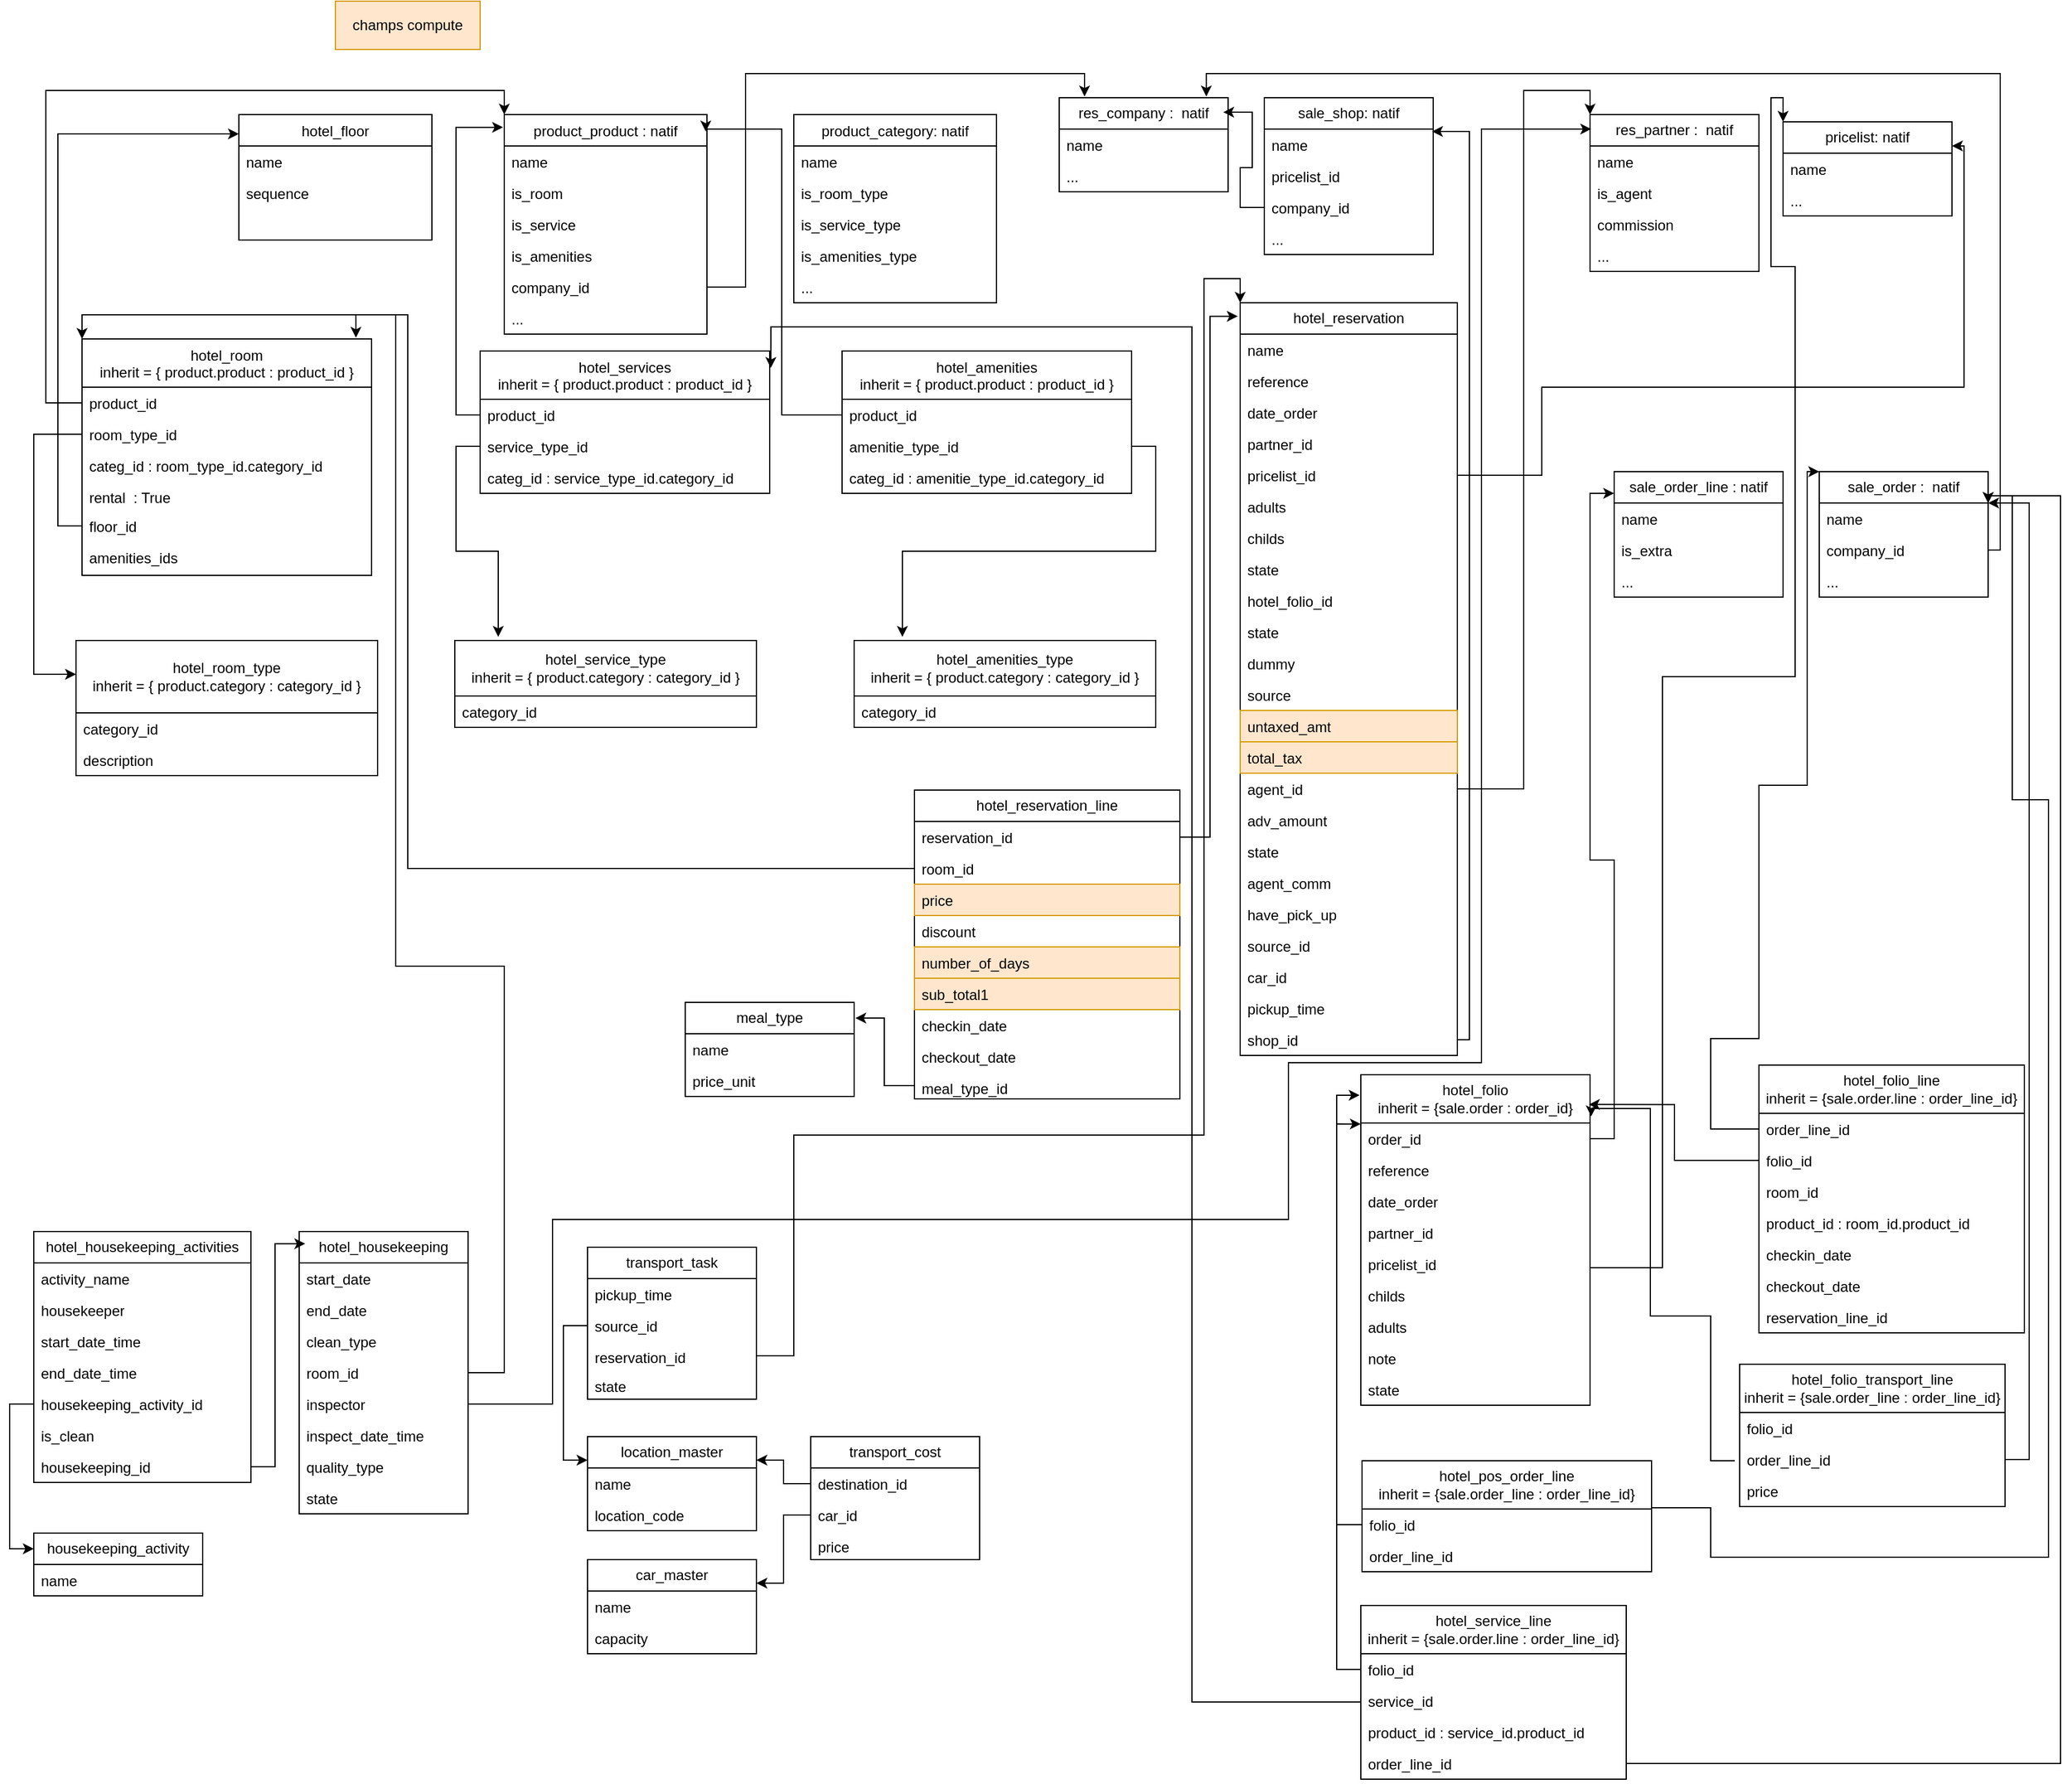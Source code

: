 <mxfile version="24.9.1">
  <diagram id="C5RBs43oDa-KdzZeNtuy" name="Page-1">
    <mxGraphModel dx="2187" dy="793" grid="1" gridSize="10" guides="1" tooltips="1" connect="1" arrows="1" fold="1" page="1" pageScale="1" pageWidth="827" pageHeight="1169" math="0" shadow="0">
      <root>
        <mxCell id="WIyWlLk6GJQsqaUBKTNV-0" />
        <mxCell id="WIyWlLk6GJQsqaUBKTNV-1" parent="WIyWlLk6GJQsqaUBKTNV-0" />
        <mxCell id="zkfFHV4jXpPFQw0GAbJ--0" value="hotel_floor" style="swimlane;fontStyle=0;align=center;verticalAlign=top;childLayout=stackLayout;horizontal=1;startSize=26;horizontalStack=0;resizeParent=1;resizeLast=0;collapsible=1;marginBottom=0;rounded=0;shadow=0;strokeWidth=1;" parent="WIyWlLk6GJQsqaUBKTNV-1" vertex="1">
          <mxGeometry x="190" y="104" width="160" height="104" as="geometry">
            <mxRectangle x="220" y="120" width="160" height="26" as="alternateBounds" />
          </mxGeometry>
        </mxCell>
        <mxCell id="zkfFHV4jXpPFQw0GAbJ--1" value="name" style="text;align=left;verticalAlign=top;spacingLeft=4;spacingRight=4;overflow=hidden;rotatable=0;points=[[0,0.5],[1,0.5]];portConstraint=eastwest;" parent="zkfFHV4jXpPFQw0GAbJ--0" vertex="1">
          <mxGeometry y="26" width="160" height="26" as="geometry" />
        </mxCell>
        <mxCell id="zkfFHV4jXpPFQw0GAbJ--2" value="sequence" style="text;align=left;verticalAlign=top;spacingLeft=4;spacingRight=4;overflow=hidden;rotatable=0;points=[[0,0.5],[1,0.5]];portConstraint=eastwest;rounded=0;shadow=0;html=0;" parent="zkfFHV4jXpPFQw0GAbJ--0" vertex="1">
          <mxGeometry y="52" width="160" height="26" as="geometry" />
        </mxCell>
        <mxCell id="zkfFHV4jXpPFQw0GAbJ--17" value="product_product : natif" style="swimlane;fontStyle=0;align=center;verticalAlign=top;childLayout=stackLayout;horizontal=1;startSize=26;horizontalStack=0;resizeParent=1;resizeLast=0;collapsible=1;marginBottom=0;rounded=0;shadow=0;strokeWidth=1;" parent="WIyWlLk6GJQsqaUBKTNV-1" vertex="1">
          <mxGeometry x="410" y="104" width="168" height="182" as="geometry">
            <mxRectangle x="500" y="120" width="160" height="26" as="alternateBounds" />
          </mxGeometry>
        </mxCell>
        <mxCell id="zkfFHV4jXpPFQw0GAbJ--19" value="name" style="text;align=left;verticalAlign=top;spacingLeft=4;spacingRight=4;overflow=hidden;rotatable=0;points=[[0,0.5],[1,0.5]];portConstraint=eastwest;rounded=0;shadow=0;html=0;" parent="zkfFHV4jXpPFQw0GAbJ--17" vertex="1">
          <mxGeometry y="26" width="168" height="26" as="geometry" />
        </mxCell>
        <mxCell id="EA4_dGLOAJ5GfH2h5GB5-25" value="is_room" style="text;align=left;verticalAlign=top;spacingLeft=4;spacingRight=4;overflow=hidden;rotatable=0;points=[[0,0.5],[1,0.5]];portConstraint=eastwest;rounded=0;shadow=0;html=0;" parent="zkfFHV4jXpPFQw0GAbJ--17" vertex="1">
          <mxGeometry y="52" width="168" height="26" as="geometry" />
        </mxCell>
        <mxCell id="EA4_dGLOAJ5GfH2h5GB5-26" value="is_service" style="text;align=left;verticalAlign=top;spacingLeft=4;spacingRight=4;overflow=hidden;rotatable=0;points=[[0,0.5],[1,0.5]];portConstraint=eastwest;rounded=0;shadow=0;html=0;" parent="zkfFHV4jXpPFQw0GAbJ--17" vertex="1">
          <mxGeometry y="78" width="168" height="26" as="geometry" />
        </mxCell>
        <mxCell id="EA4_dGLOAJ5GfH2h5GB5-164" value="is_amenities" style="text;align=left;verticalAlign=top;spacingLeft=4;spacingRight=4;overflow=hidden;rotatable=0;points=[[0,0.5],[1,0.5]];portConstraint=eastwest;rounded=0;shadow=0;html=0;" parent="zkfFHV4jXpPFQw0GAbJ--17" vertex="1">
          <mxGeometry y="104" width="168" height="26" as="geometry" />
        </mxCell>
        <mxCell id="5RIf-v0XhUEchMNAYkgt-11" value="company_id" style="text;strokeColor=none;fillColor=none;align=left;verticalAlign=top;spacingLeft=4;spacingRight=4;overflow=hidden;rotatable=0;points=[[0,0.5],[1,0.5]];portConstraint=eastwest;whiteSpace=wrap;html=1;" vertex="1" parent="zkfFHV4jXpPFQw0GAbJ--17">
          <mxGeometry y="130" width="168" height="26" as="geometry" />
        </mxCell>
        <mxCell id="vTVSx52YXHkKpOMaiZz1-7" value="..." style="text;align=left;verticalAlign=top;spacingLeft=4;spacingRight=4;overflow=hidden;rotatable=0;points=[[0,0.5],[1,0.5]];portConstraint=eastwest;rounded=0;shadow=0;html=0;" parent="zkfFHV4jXpPFQw0GAbJ--17" vertex="1">
          <mxGeometry y="156" width="168" height="26" as="geometry" />
        </mxCell>
        <mxCell id="vTVSx52YXHkKpOMaiZz1-3" value="product_category: natif" style="swimlane;fontStyle=0;align=center;verticalAlign=top;childLayout=stackLayout;horizontal=1;startSize=26;horizontalStack=0;resizeParent=1;resizeLast=0;collapsible=1;marginBottom=0;rounded=0;shadow=0;strokeWidth=1;" parent="WIyWlLk6GJQsqaUBKTNV-1" vertex="1">
          <mxGeometry x="650" y="104" width="168" height="156" as="geometry">
            <mxRectangle x="550" y="140" width="160" height="26" as="alternateBounds" />
          </mxGeometry>
        </mxCell>
        <mxCell id="vTVSx52YXHkKpOMaiZz1-4" value="name" style="text;align=left;verticalAlign=top;spacingLeft=4;spacingRight=4;overflow=hidden;rotatable=0;points=[[0,0.5],[1,0.5]];portConstraint=eastwest;rounded=0;shadow=0;html=0;" parent="vTVSx52YXHkKpOMaiZz1-3" vertex="1">
          <mxGeometry y="26" width="168" height="26" as="geometry" />
        </mxCell>
        <mxCell id="EA4_dGLOAJ5GfH2h5GB5-20" value="is_room_type" style="text;align=left;verticalAlign=top;spacingLeft=4;spacingRight=4;overflow=hidden;rotatable=0;points=[[0,0.5],[1,0.5]];portConstraint=eastwest;rounded=0;shadow=0;html=0;" parent="vTVSx52YXHkKpOMaiZz1-3" vertex="1">
          <mxGeometry y="52" width="168" height="26" as="geometry" />
        </mxCell>
        <mxCell id="EA4_dGLOAJ5GfH2h5GB5-21" value="is_service_type" style="text;align=left;verticalAlign=top;spacingLeft=4;spacingRight=4;overflow=hidden;rotatable=0;points=[[0,0.5],[1,0.5]];portConstraint=eastwest;rounded=0;shadow=0;html=0;" parent="vTVSx52YXHkKpOMaiZz1-3" vertex="1">
          <mxGeometry y="78" width="168" height="26" as="geometry" />
        </mxCell>
        <mxCell id="EA4_dGLOAJ5GfH2h5GB5-163" value="is_amenities_type" style="text;align=left;verticalAlign=top;spacingLeft=4;spacingRight=4;overflow=hidden;rotatable=0;points=[[0,0.5],[1,0.5]];portConstraint=eastwest;rounded=0;shadow=0;html=0;" parent="vTVSx52YXHkKpOMaiZz1-3" vertex="1">
          <mxGeometry y="104" width="168" height="26" as="geometry" />
        </mxCell>
        <mxCell id="vTVSx52YXHkKpOMaiZz1-8" value="..." style="text;align=left;verticalAlign=top;spacingLeft=4;spacingRight=4;overflow=hidden;rotatable=0;points=[[0,0.5],[1,0.5]];portConstraint=eastwest;rounded=0;shadow=0;html=0;" parent="vTVSx52YXHkKpOMaiZz1-3" vertex="1">
          <mxGeometry y="130" width="168" height="26" as="geometry" />
        </mxCell>
        <mxCell id="vTVSx52YXHkKpOMaiZz1-9" value="hotel_room&#xa;inherit = { product.product : product_id }" style="swimlane;fontStyle=0;align=center;verticalAlign=top;childLayout=stackLayout;horizontal=1;startSize=40;horizontalStack=0;resizeParent=1;resizeLast=0;collapsible=1;marginBottom=0;rounded=0;shadow=0;strokeWidth=1;" parent="WIyWlLk6GJQsqaUBKTNV-1" vertex="1">
          <mxGeometry x="60" y="290" width="240" height="196" as="geometry">
            <mxRectangle x="220" y="120" width="160" height="26" as="alternateBounds" />
          </mxGeometry>
        </mxCell>
        <mxCell id="vTVSx52YXHkKpOMaiZz1-11" value="product_id" style="text;align=left;verticalAlign=top;spacingLeft=4;spacingRight=4;overflow=hidden;rotatable=0;points=[[0,0.5],[1,0.5]];portConstraint=eastwest;rounded=0;shadow=0;html=0;" parent="vTVSx52YXHkKpOMaiZz1-9" vertex="1">
          <mxGeometry y="40" width="240" height="26" as="geometry" />
        </mxCell>
        <mxCell id="EA4_dGLOAJ5GfH2h5GB5-22" value="room_type_id" style="text;align=left;verticalAlign=top;spacingLeft=4;spacingRight=4;overflow=hidden;rotatable=0;points=[[0,0.5],[1,0.5]];portConstraint=eastwest;rounded=0;shadow=0;html=0;" parent="vTVSx52YXHkKpOMaiZz1-9" vertex="1">
          <mxGeometry y="66" width="240" height="26" as="geometry" />
        </mxCell>
        <mxCell id="EA4_dGLOAJ5GfH2h5GB5-38" value="categ_id : room_type_id.category_id" style="text;align=left;verticalAlign=top;spacingLeft=4;spacingRight=4;overflow=hidden;rotatable=0;points=[[0,0.5],[1,0.5]];portConstraint=eastwest;rounded=0;shadow=0;html=0;" parent="vTVSx52YXHkKpOMaiZz1-9" vertex="1">
          <mxGeometry y="92" width="240" height="26" as="geometry" />
        </mxCell>
        <mxCell id="vTVSx52YXHkKpOMaiZz1-13" value="rental  : True" style="text;align=left;verticalAlign=top;spacingLeft=4;spacingRight=4;overflow=hidden;rotatable=0;points=[[0,0.5],[1,0.5]];portConstraint=eastwest;rounded=0;shadow=0;html=0;" parent="vTVSx52YXHkKpOMaiZz1-9" vertex="1">
          <mxGeometry y="118" width="240" height="24" as="geometry" />
        </mxCell>
        <mxCell id="vTVSx52YXHkKpOMaiZz1-17" value="floor_id" style="text;align=left;verticalAlign=top;spacingLeft=4;spacingRight=4;overflow=hidden;rotatable=0;points=[[0,0.5],[1,0.5]];portConstraint=eastwest;rounded=0;shadow=0;html=0;" parent="vTVSx52YXHkKpOMaiZz1-9" vertex="1">
          <mxGeometry y="142" width="240" height="26" as="geometry" />
        </mxCell>
        <mxCell id="EA4_dGLOAJ5GfH2h5GB5-39" value="amenities_ids" style="text;align=left;verticalAlign=top;spacingLeft=4;spacingRight=4;overflow=hidden;rotatable=0;points=[[0,0.5],[1,0.5]];portConstraint=eastwest;rounded=0;shadow=0;html=0;" parent="vTVSx52YXHkKpOMaiZz1-9" vertex="1">
          <mxGeometry y="168" width="240" height="26" as="geometry" />
        </mxCell>
        <mxCell id="EA4_dGLOAJ5GfH2h5GB5-8" value="hotel_room_type&lt;div&gt;inherit = { product.category : category_id }&lt;/div&gt;" style="swimlane;fontStyle=0;childLayout=stackLayout;horizontal=1;startSize=60;fillColor=none;horizontalStack=0;resizeParent=1;resizeParentMax=0;resizeLast=0;collapsible=1;marginBottom=0;whiteSpace=wrap;html=1;" parent="WIyWlLk6GJQsqaUBKTNV-1" vertex="1">
          <mxGeometry x="55" y="540" width="250" height="112" as="geometry" />
        </mxCell>
        <mxCell id="EA4_dGLOAJ5GfH2h5GB5-10" value="category_id" style="text;strokeColor=none;fillColor=none;align=left;verticalAlign=top;spacingLeft=4;spacingRight=4;overflow=hidden;rotatable=0;points=[[0,0.5],[1,0.5]];portConstraint=eastwest;whiteSpace=wrap;html=1;" parent="EA4_dGLOAJ5GfH2h5GB5-8" vertex="1">
          <mxGeometry y="60" width="250" height="26" as="geometry" />
        </mxCell>
        <mxCell id="EA4_dGLOAJ5GfH2h5GB5-11" value="description" style="text;strokeColor=none;fillColor=none;align=left;verticalAlign=top;spacingLeft=4;spacingRight=4;overflow=hidden;rotatable=0;points=[[0,0.5],[1,0.5]];portConstraint=eastwest;whiteSpace=wrap;html=1;" parent="EA4_dGLOAJ5GfH2h5GB5-8" vertex="1">
          <mxGeometry y="86" width="250" height="26" as="geometry" />
        </mxCell>
        <mxCell id="EA4_dGLOAJ5GfH2h5GB5-12" value="hotel_services&#xa;inherit = { product.product : product_id }" style="swimlane;fontStyle=0;align=center;verticalAlign=top;childLayout=stackLayout;horizontal=1;startSize=40;horizontalStack=0;resizeParent=1;resizeLast=0;collapsible=1;marginBottom=0;rounded=0;shadow=0;strokeWidth=1;" parent="WIyWlLk6GJQsqaUBKTNV-1" vertex="1">
          <mxGeometry x="390" y="300" width="240" height="118" as="geometry">
            <mxRectangle x="220" y="120" width="160" height="26" as="alternateBounds" />
          </mxGeometry>
        </mxCell>
        <mxCell id="EA4_dGLOAJ5GfH2h5GB5-13" value="product_id" style="text;align=left;verticalAlign=top;spacingLeft=4;spacingRight=4;overflow=hidden;rotatable=0;points=[[0,0.5],[1,0.5]];portConstraint=eastwest;rounded=0;shadow=0;html=0;" parent="EA4_dGLOAJ5GfH2h5GB5-12" vertex="1">
          <mxGeometry y="40" width="240" height="26" as="geometry" />
        </mxCell>
        <mxCell id="EA4_dGLOAJ5GfH2h5GB5-23" value="service_type_id" style="text;align=left;verticalAlign=top;spacingLeft=4;spacingRight=4;overflow=hidden;rotatable=0;points=[[0,0.5],[1,0.5]];portConstraint=eastwest;rounded=0;shadow=0;html=0;" parent="EA4_dGLOAJ5GfH2h5GB5-12" vertex="1">
          <mxGeometry y="66" width="240" height="26" as="geometry" />
        </mxCell>
        <mxCell id="EA4_dGLOAJ5GfH2h5GB5-24" value="categ_id : service_type_id.category_id" style="text;align=left;verticalAlign=top;spacingLeft=4;spacingRight=4;overflow=hidden;rotatable=0;points=[[0,0.5],[1,0.5]];portConstraint=eastwest;rounded=0;shadow=0;html=0;" parent="EA4_dGLOAJ5GfH2h5GB5-12" vertex="1">
          <mxGeometry y="92" width="240" height="26" as="geometry" />
        </mxCell>
        <mxCell id="EA4_dGLOAJ5GfH2h5GB5-17" value="hotel_service_type&lt;div&gt;inherit =&amp;nbsp;&lt;span style=&quot;background-color: initial;&quot;&gt;{ product.category : category_id }&lt;/span&gt;&lt;br&gt;&lt;/div&gt;" style="swimlane;fontStyle=0;childLayout=stackLayout;horizontal=1;startSize=46;fillColor=none;horizontalStack=0;resizeParent=1;resizeParentMax=0;resizeLast=0;collapsible=1;marginBottom=0;whiteSpace=wrap;html=1;" parent="WIyWlLk6GJQsqaUBKTNV-1" vertex="1">
          <mxGeometry x="369" y="540" width="250" height="72" as="geometry" />
        </mxCell>
        <mxCell id="EA4_dGLOAJ5GfH2h5GB5-18" value="category_id" style="text;strokeColor=none;fillColor=none;align=left;verticalAlign=top;spacingLeft=4;spacingRight=4;overflow=hidden;rotatable=0;points=[[0,0.5],[1,0.5]];portConstraint=eastwest;whiteSpace=wrap;html=1;" parent="EA4_dGLOAJ5GfH2h5GB5-17" vertex="1">
          <mxGeometry y="46" width="250" height="26" as="geometry" />
        </mxCell>
        <mxCell id="EA4_dGLOAJ5GfH2h5GB5-32" value="hotel_amenities_type&lt;div&gt;inherit =&amp;nbsp;&lt;span style=&quot;background-color: initial;&quot;&gt;{ product.category : category_id }&lt;/span&gt;&lt;br&gt;&lt;/div&gt;" style="swimlane;fontStyle=0;childLayout=stackLayout;horizontal=1;startSize=46;fillColor=none;horizontalStack=0;resizeParent=1;resizeParentMax=0;resizeLast=0;collapsible=1;marginBottom=0;whiteSpace=wrap;html=1;" parent="WIyWlLk6GJQsqaUBKTNV-1" vertex="1">
          <mxGeometry x="700" y="540" width="250" height="72" as="geometry" />
        </mxCell>
        <mxCell id="EA4_dGLOAJ5GfH2h5GB5-33" value="category_id" style="text;strokeColor=none;fillColor=none;align=left;verticalAlign=top;spacingLeft=4;spacingRight=4;overflow=hidden;rotatable=0;points=[[0,0.5],[1,0.5]];portConstraint=eastwest;whiteSpace=wrap;html=1;" parent="EA4_dGLOAJ5GfH2h5GB5-32" vertex="1">
          <mxGeometry y="46" width="250" height="26" as="geometry" />
        </mxCell>
        <mxCell id="EA4_dGLOAJ5GfH2h5GB5-34" value="hotel_amenities&#xa;inherit = { product.product : product_id }" style="swimlane;fontStyle=0;align=center;verticalAlign=top;childLayout=stackLayout;horizontal=1;startSize=40;horizontalStack=0;resizeParent=1;resizeLast=0;collapsible=1;marginBottom=0;rounded=0;shadow=0;strokeWidth=1;" parent="WIyWlLk6GJQsqaUBKTNV-1" vertex="1">
          <mxGeometry x="690" y="300" width="240" height="118" as="geometry">
            <mxRectangle x="220" y="120" width="160" height="26" as="alternateBounds" />
          </mxGeometry>
        </mxCell>
        <mxCell id="EA4_dGLOAJ5GfH2h5GB5-35" value="product_id" style="text;align=left;verticalAlign=top;spacingLeft=4;spacingRight=4;overflow=hidden;rotatable=0;points=[[0,0.5],[1,0.5]];portConstraint=eastwest;rounded=0;shadow=0;html=0;" parent="EA4_dGLOAJ5GfH2h5GB5-34" vertex="1">
          <mxGeometry y="40" width="240" height="26" as="geometry" />
        </mxCell>
        <mxCell id="EA4_dGLOAJ5GfH2h5GB5-36" value="amenitie_type_id" style="text;align=left;verticalAlign=top;spacingLeft=4;spacingRight=4;overflow=hidden;rotatable=0;points=[[0,0.5],[1,0.5]];portConstraint=eastwest;rounded=0;shadow=0;html=0;fontStyle=0" parent="EA4_dGLOAJ5GfH2h5GB5-34" vertex="1">
          <mxGeometry y="66" width="240" height="26" as="geometry" />
        </mxCell>
        <mxCell id="EA4_dGLOAJ5GfH2h5GB5-37" value="categ_id : amenitie_type_id.category_id" style="text;align=left;verticalAlign=top;spacingLeft=4;spacingRight=4;overflow=hidden;rotatable=0;points=[[0,0.5],[1,0.5]];portConstraint=eastwest;rounded=0;shadow=0;html=0;" parent="EA4_dGLOAJ5GfH2h5GB5-34" vertex="1">
          <mxGeometry y="92" width="240" height="26" as="geometry" />
        </mxCell>
        <mxCell id="EA4_dGLOAJ5GfH2h5GB5-40" value="hotel_folio&lt;div&gt;inherit = {sale.order : order_id}&lt;/div&gt;" style="swimlane;fontStyle=0;childLayout=stackLayout;horizontal=1;startSize=40;fillColor=none;horizontalStack=0;resizeParent=1;resizeParentMax=0;resizeLast=0;collapsible=1;marginBottom=0;whiteSpace=wrap;html=1;" parent="WIyWlLk6GJQsqaUBKTNV-1" vertex="1">
          <mxGeometry x="1120" y="900" width="190" height="274" as="geometry" />
        </mxCell>
        <mxCell id="EA4_dGLOAJ5GfH2h5GB5-41" value="order_id" style="text;strokeColor=none;fillColor=none;align=left;verticalAlign=top;spacingLeft=4;spacingRight=4;overflow=hidden;rotatable=0;points=[[0,0.5],[1,0.5]];portConstraint=eastwest;whiteSpace=wrap;html=1;" parent="EA4_dGLOAJ5GfH2h5GB5-40" vertex="1">
          <mxGeometry y="40" width="190" height="26" as="geometry" />
        </mxCell>
        <mxCell id="EA4_dGLOAJ5GfH2h5GB5-211" value="reference" style="text;strokeColor=none;fillColor=none;align=left;verticalAlign=top;spacingLeft=4;spacingRight=4;overflow=hidden;rotatable=0;points=[[0,0.5],[1,0.5]];portConstraint=eastwest;whiteSpace=wrap;html=1;" parent="EA4_dGLOAJ5GfH2h5GB5-40" vertex="1">
          <mxGeometry y="66" width="190" height="26" as="geometry" />
        </mxCell>
        <mxCell id="EA4_dGLOAJ5GfH2h5GB5-212" value="date_order" style="text;strokeColor=none;fillColor=none;align=left;verticalAlign=top;spacingLeft=4;spacingRight=4;overflow=hidden;rotatable=0;points=[[0,0.5],[1,0.5]];portConstraint=eastwest;whiteSpace=wrap;html=1;" parent="EA4_dGLOAJ5GfH2h5GB5-40" vertex="1">
          <mxGeometry y="92" width="190" height="26" as="geometry" />
        </mxCell>
        <mxCell id="EA4_dGLOAJ5GfH2h5GB5-213" value="partner_id" style="text;strokeColor=none;fillColor=none;align=left;verticalAlign=top;spacingLeft=4;spacingRight=4;overflow=hidden;rotatable=0;points=[[0,0.5],[1,0.5]];portConstraint=eastwest;whiteSpace=wrap;html=1;" parent="EA4_dGLOAJ5GfH2h5GB5-40" vertex="1">
          <mxGeometry y="118" width="190" height="26" as="geometry" />
        </mxCell>
        <mxCell id="EA4_dGLOAJ5GfH2h5GB5-214" value="pricelist_id" style="text;strokeColor=none;fillColor=none;align=left;verticalAlign=top;spacingLeft=4;spacingRight=4;overflow=hidden;rotatable=0;points=[[0,0.5],[1,0.5]];portConstraint=eastwest;whiteSpace=wrap;html=1;" parent="EA4_dGLOAJ5GfH2h5GB5-40" vertex="1">
          <mxGeometry y="144" width="190" height="26" as="geometry" />
        </mxCell>
        <mxCell id="EA4_dGLOAJ5GfH2h5GB5-216" value="childs" style="text;strokeColor=none;fillColor=none;align=left;verticalAlign=top;spacingLeft=4;spacingRight=4;overflow=hidden;rotatable=0;points=[[0,0.5],[1,0.5]];portConstraint=eastwest;whiteSpace=wrap;html=1;" parent="EA4_dGLOAJ5GfH2h5GB5-40" vertex="1">
          <mxGeometry y="170" width="190" height="26" as="geometry" />
        </mxCell>
        <mxCell id="EA4_dGLOAJ5GfH2h5GB5-215" value="adults" style="text;strokeColor=none;fillColor=none;align=left;verticalAlign=top;spacingLeft=4;spacingRight=4;overflow=hidden;rotatable=0;points=[[0,0.5],[1,0.5]];portConstraint=eastwest;whiteSpace=wrap;html=1;" parent="EA4_dGLOAJ5GfH2h5GB5-40" vertex="1">
          <mxGeometry y="196" width="190" height="26" as="geometry" />
        </mxCell>
        <mxCell id="EA4_dGLOAJ5GfH2h5GB5-43" value="note" style="text;strokeColor=none;fillColor=none;align=left;verticalAlign=top;spacingLeft=4;spacingRight=4;overflow=hidden;rotatable=0;points=[[0,0.5],[1,0.5]];portConstraint=eastwest;whiteSpace=wrap;html=1;" parent="EA4_dGLOAJ5GfH2h5GB5-40" vertex="1">
          <mxGeometry y="222" width="190" height="26" as="geometry" />
        </mxCell>
        <mxCell id="EA4_dGLOAJ5GfH2h5GB5-105" value="state" style="text;strokeColor=none;fillColor=none;align=left;verticalAlign=top;spacingLeft=4;spacingRight=4;overflow=hidden;rotatable=0;points=[[0,0.5],[1,0.5]];portConstraint=eastwest;whiteSpace=wrap;html=1;" parent="EA4_dGLOAJ5GfH2h5GB5-40" vertex="1">
          <mxGeometry y="248" width="190" height="26" as="geometry" />
        </mxCell>
        <mxCell id="EA4_dGLOAJ5GfH2h5GB5-46" value="sale_order :&amp;nbsp; natif" style="swimlane;fontStyle=0;childLayout=stackLayout;horizontal=1;startSize=26;fillColor=none;horizontalStack=0;resizeParent=1;resizeParentMax=0;resizeLast=0;collapsible=1;marginBottom=0;whiteSpace=wrap;html=1;" parent="WIyWlLk6GJQsqaUBKTNV-1" vertex="1">
          <mxGeometry x="1500" y="400" width="140" height="104" as="geometry" />
        </mxCell>
        <mxCell id="EA4_dGLOAJ5GfH2h5GB5-47" value="name" style="text;strokeColor=none;fillColor=none;align=left;verticalAlign=top;spacingLeft=4;spacingRight=4;overflow=hidden;rotatable=0;points=[[0,0.5],[1,0.5]];portConstraint=eastwest;whiteSpace=wrap;html=1;" parent="EA4_dGLOAJ5GfH2h5GB5-46" vertex="1">
          <mxGeometry y="26" width="140" height="26" as="geometry" />
        </mxCell>
        <mxCell id="5RIf-v0XhUEchMNAYkgt-13" value="company_id" style="text;strokeColor=none;fillColor=none;align=left;verticalAlign=top;spacingLeft=4;spacingRight=4;overflow=hidden;rotatable=0;points=[[0,0.5],[1,0.5]];portConstraint=eastwest;whiteSpace=wrap;html=1;" vertex="1" parent="EA4_dGLOAJ5GfH2h5GB5-46">
          <mxGeometry y="52" width="140" height="26" as="geometry" />
        </mxCell>
        <mxCell id="EA4_dGLOAJ5GfH2h5GB5-48" value="..." style="text;strokeColor=none;fillColor=none;align=left;verticalAlign=top;spacingLeft=4;spacingRight=4;overflow=hidden;rotatable=0;points=[[0,0.5],[1,0.5]];portConstraint=eastwest;whiteSpace=wrap;html=1;" parent="EA4_dGLOAJ5GfH2h5GB5-46" vertex="1">
          <mxGeometry y="78" width="140" height="26" as="geometry" />
        </mxCell>
        <mxCell id="EA4_dGLOAJ5GfH2h5GB5-50" value="sale_order_line : natif" style="swimlane;fontStyle=0;childLayout=stackLayout;horizontal=1;startSize=26;fillColor=none;horizontalStack=0;resizeParent=1;resizeParentMax=0;resizeLast=0;collapsible=1;marginBottom=0;whiteSpace=wrap;html=1;" parent="WIyWlLk6GJQsqaUBKTNV-1" vertex="1">
          <mxGeometry x="1330" y="400" width="140" height="104" as="geometry" />
        </mxCell>
        <mxCell id="EA4_dGLOAJ5GfH2h5GB5-51" value="name" style="text;strokeColor=none;fillColor=none;align=left;verticalAlign=top;spacingLeft=4;spacingRight=4;overflow=hidden;rotatable=0;points=[[0,0.5],[1,0.5]];portConstraint=eastwest;whiteSpace=wrap;html=1;" parent="EA4_dGLOAJ5GfH2h5GB5-50" vertex="1">
          <mxGeometry y="26" width="140" height="26" as="geometry" />
        </mxCell>
        <mxCell id="EA4_dGLOAJ5GfH2h5GB5-52" value="is_extra" style="text;strokeColor=none;fillColor=none;align=left;verticalAlign=top;spacingLeft=4;spacingRight=4;overflow=hidden;rotatable=0;points=[[0,0.5],[1,0.5]];portConstraint=eastwest;whiteSpace=wrap;html=1;" parent="EA4_dGLOAJ5GfH2h5GB5-50" vertex="1">
          <mxGeometry y="52" width="140" height="26" as="geometry" />
        </mxCell>
        <mxCell id="EA4_dGLOAJ5GfH2h5GB5-134" value="..." style="text;strokeColor=none;fillColor=none;align=left;verticalAlign=top;spacingLeft=4;spacingRight=4;overflow=hidden;rotatable=0;points=[[0,0.5],[1,0.5]];portConstraint=eastwest;whiteSpace=wrap;html=1;" parent="EA4_dGLOAJ5GfH2h5GB5-50" vertex="1">
          <mxGeometry y="78" width="140" height="26" as="geometry" />
        </mxCell>
        <mxCell id="EA4_dGLOAJ5GfH2h5GB5-53" value="hotel_folio_line&lt;div&gt;inherit =&amp;nbsp;&lt;span style=&quot;background-color: initial;&quot;&gt;{sale.order.line : order_line_id}&lt;/span&gt;&lt;br&gt;&lt;/div&gt;" style="swimlane;fontStyle=0;childLayout=stackLayout;horizontal=1;startSize=40;fillColor=none;horizontalStack=0;resizeParent=1;resizeParentMax=0;resizeLast=0;collapsible=1;marginBottom=0;whiteSpace=wrap;html=1;" parent="WIyWlLk6GJQsqaUBKTNV-1" vertex="1">
          <mxGeometry x="1450" y="892" width="220" height="222" as="geometry" />
        </mxCell>
        <mxCell id="EA4_dGLOAJ5GfH2h5GB5-140" value="order_line_id" style="text;strokeColor=none;fillColor=none;align=left;verticalAlign=top;spacingLeft=4;spacingRight=4;overflow=hidden;rotatable=0;points=[[0,0.5],[1,0.5]];portConstraint=eastwest;whiteSpace=wrap;html=1;" parent="EA4_dGLOAJ5GfH2h5GB5-53" vertex="1">
          <mxGeometry y="40" width="220" height="26" as="geometry" />
        </mxCell>
        <mxCell id="EA4_dGLOAJ5GfH2h5GB5-54" value="folio_id" style="text;strokeColor=none;fillColor=none;align=left;verticalAlign=top;spacingLeft=4;spacingRight=4;overflow=hidden;rotatable=0;points=[[0,0.5],[1,0.5]];portConstraint=eastwest;whiteSpace=wrap;html=1;" parent="EA4_dGLOAJ5GfH2h5GB5-53" vertex="1">
          <mxGeometry y="66" width="220" height="26" as="geometry" />
        </mxCell>
        <mxCell id="EA4_dGLOAJ5GfH2h5GB5-55" value="room_id" style="text;strokeColor=none;fillColor=none;align=left;verticalAlign=top;spacingLeft=4;spacingRight=4;overflow=hidden;rotatable=0;points=[[0,0.5],[1,0.5]];portConstraint=eastwest;whiteSpace=wrap;html=1;" parent="EA4_dGLOAJ5GfH2h5GB5-53" vertex="1">
          <mxGeometry y="92" width="220" height="26" as="geometry" />
        </mxCell>
        <mxCell id="EA4_dGLOAJ5GfH2h5GB5-58" value="product_id : room_id.product_id" style="text;strokeColor=none;fillColor=none;align=left;verticalAlign=top;spacingLeft=4;spacingRight=4;overflow=hidden;rotatable=0;points=[[0,0.5],[1,0.5]];portConstraint=eastwest;whiteSpace=wrap;html=1;" parent="EA4_dGLOAJ5GfH2h5GB5-53" vertex="1">
          <mxGeometry y="118" width="220" height="26" as="geometry" />
        </mxCell>
        <mxCell id="EA4_dGLOAJ5GfH2h5GB5-56" value="checkin_date" style="text;strokeColor=none;fillColor=none;align=left;verticalAlign=top;spacingLeft=4;spacingRight=4;overflow=hidden;rotatable=0;points=[[0,0.5],[1,0.5]];portConstraint=eastwest;whiteSpace=wrap;html=1;" parent="EA4_dGLOAJ5GfH2h5GB5-53" vertex="1">
          <mxGeometry y="144" width="220" height="26" as="geometry" />
        </mxCell>
        <mxCell id="EA4_dGLOAJ5GfH2h5GB5-59" value="checkout_date" style="text;strokeColor=none;fillColor=none;align=left;verticalAlign=top;spacingLeft=4;spacingRight=4;overflow=hidden;rotatable=0;points=[[0,0.5],[1,0.5]];portConstraint=eastwest;whiteSpace=wrap;html=1;" parent="EA4_dGLOAJ5GfH2h5GB5-53" vertex="1">
          <mxGeometry y="170" width="220" height="26" as="geometry" />
        </mxCell>
        <mxCell id="EA4_dGLOAJ5GfH2h5GB5-106" value="reservation_line_id" style="text;strokeColor=none;fillColor=none;align=left;verticalAlign=top;spacingLeft=4;spacingRight=4;overflow=hidden;rotatable=0;points=[[0,0.5],[1,0.5]];portConstraint=eastwest;whiteSpace=wrap;html=1;" parent="EA4_dGLOAJ5GfH2h5GB5-53" vertex="1">
          <mxGeometry y="196" width="220" height="26" as="geometry" />
        </mxCell>
        <mxCell id="EA4_dGLOAJ5GfH2h5GB5-60" value="hotel_service_line&lt;div&gt;inherit =&amp;nbsp;&lt;span style=&quot;background-color: initial;&quot;&gt;{sale.order.line : order_line_id}&lt;/span&gt;&lt;br&gt;&lt;/div&gt;" style="swimlane;fontStyle=0;childLayout=stackLayout;horizontal=1;startSize=40;fillColor=none;horizontalStack=0;resizeParent=1;resizeParentMax=0;resizeLast=0;collapsible=1;marginBottom=0;whiteSpace=wrap;html=1;" parent="WIyWlLk6GJQsqaUBKTNV-1" vertex="1">
          <mxGeometry x="1120" y="1340" width="220" height="144" as="geometry" />
        </mxCell>
        <mxCell id="EA4_dGLOAJ5GfH2h5GB5-61" value="folio_id" style="text;strokeColor=none;fillColor=none;align=left;verticalAlign=top;spacingLeft=4;spacingRight=4;overflow=hidden;rotatable=0;points=[[0,0.5],[1,0.5]];portConstraint=eastwest;whiteSpace=wrap;html=1;" parent="EA4_dGLOAJ5GfH2h5GB5-60" vertex="1">
          <mxGeometry y="40" width="220" height="26" as="geometry" />
        </mxCell>
        <mxCell id="EA4_dGLOAJ5GfH2h5GB5-62" value="service_id" style="text;strokeColor=none;fillColor=none;align=left;verticalAlign=top;spacingLeft=4;spacingRight=4;overflow=hidden;rotatable=0;points=[[0,0.5],[1,0.5]];portConstraint=eastwest;whiteSpace=wrap;html=1;" parent="EA4_dGLOAJ5GfH2h5GB5-60" vertex="1">
          <mxGeometry y="66" width="220" height="26" as="geometry" />
        </mxCell>
        <mxCell id="EA4_dGLOAJ5GfH2h5GB5-63" value="product_id : service_id.product_id" style="text;strokeColor=none;fillColor=none;align=left;verticalAlign=top;spacingLeft=4;spacingRight=4;overflow=hidden;rotatable=0;points=[[0,0.5],[1,0.5]];portConstraint=eastwest;whiteSpace=wrap;html=1;" parent="EA4_dGLOAJ5GfH2h5GB5-60" vertex="1">
          <mxGeometry y="92" width="220" height="26" as="geometry" />
        </mxCell>
        <mxCell id="EA4_dGLOAJ5GfH2h5GB5-141" value="order_line_id" style="text;strokeColor=none;fillColor=none;align=left;verticalAlign=top;spacingLeft=4;spacingRight=4;overflow=hidden;rotatable=0;points=[[0,0.5],[1,0.5]];portConstraint=eastwest;whiteSpace=wrap;html=1;" parent="EA4_dGLOAJ5GfH2h5GB5-60" vertex="1">
          <mxGeometry y="118" width="220" height="26" as="geometry" />
        </mxCell>
        <mxCell id="EA4_dGLOAJ5GfH2h5GB5-66" value="hotel_reservation" style="swimlane;fontStyle=0;childLayout=stackLayout;horizontal=1;startSize=26;fillColor=none;horizontalStack=0;resizeParent=1;resizeParentMax=0;resizeLast=0;collapsible=1;marginBottom=0;whiteSpace=wrap;html=1;" parent="WIyWlLk6GJQsqaUBKTNV-1" vertex="1">
          <mxGeometry x="1020" y="260" width="180" height="624" as="geometry" />
        </mxCell>
        <mxCell id="EA4_dGLOAJ5GfH2h5GB5-67" value="name" style="text;strokeColor=none;fillColor=none;align=left;verticalAlign=top;spacingLeft=4;spacingRight=4;overflow=hidden;rotatable=0;points=[[0,0.5],[1,0.5]];portConstraint=eastwest;whiteSpace=wrap;html=1;" parent="EA4_dGLOAJ5GfH2h5GB5-66" vertex="1">
          <mxGeometry y="26" width="180" height="26" as="geometry" />
        </mxCell>
        <mxCell id="EA4_dGLOAJ5GfH2h5GB5-93" value="reference" style="text;strokeColor=none;fillColor=none;align=left;verticalAlign=top;spacingLeft=4;spacingRight=4;overflow=hidden;rotatable=0;points=[[0,0.5],[1,0.5]];portConstraint=eastwest;whiteSpace=wrap;html=1;" parent="EA4_dGLOAJ5GfH2h5GB5-66" vertex="1">
          <mxGeometry y="52" width="180" height="26" as="geometry" />
        </mxCell>
        <mxCell id="EA4_dGLOAJ5GfH2h5GB5-68" value="date_order" style="text;strokeColor=none;fillColor=none;align=left;verticalAlign=top;spacingLeft=4;spacingRight=4;overflow=hidden;rotatable=0;points=[[0,0.5],[1,0.5]];portConstraint=eastwest;whiteSpace=wrap;html=1;" parent="EA4_dGLOAJ5GfH2h5GB5-66" vertex="1">
          <mxGeometry y="78" width="180" height="26" as="geometry" />
        </mxCell>
        <mxCell id="EA4_dGLOAJ5GfH2h5GB5-69" value="partner_id" style="text;strokeColor=none;fillColor=none;align=left;verticalAlign=top;spacingLeft=4;spacingRight=4;overflow=hidden;rotatable=0;points=[[0,0.5],[1,0.5]];portConstraint=eastwest;whiteSpace=wrap;html=1;" parent="EA4_dGLOAJ5GfH2h5GB5-66" vertex="1">
          <mxGeometry y="104" width="180" height="26" as="geometry" />
        </mxCell>
        <mxCell id="EA4_dGLOAJ5GfH2h5GB5-73" value="pricelist_id" style="text;strokeColor=none;fillColor=none;align=left;verticalAlign=top;spacingLeft=4;spacingRight=4;overflow=hidden;rotatable=0;points=[[0,0.5],[1,0.5]];portConstraint=eastwest;whiteSpace=wrap;html=1;" parent="EA4_dGLOAJ5GfH2h5GB5-66" vertex="1">
          <mxGeometry y="130" width="180" height="26" as="geometry" />
        </mxCell>
        <mxCell id="EA4_dGLOAJ5GfH2h5GB5-74" value="adults" style="text;strokeColor=none;fillColor=none;align=left;verticalAlign=top;spacingLeft=4;spacingRight=4;overflow=hidden;rotatable=0;points=[[0,0.5],[1,0.5]];portConstraint=eastwest;whiteSpace=wrap;html=1;" parent="EA4_dGLOAJ5GfH2h5GB5-66" vertex="1">
          <mxGeometry y="156" width="180" height="26" as="geometry" />
        </mxCell>
        <mxCell id="EA4_dGLOAJ5GfH2h5GB5-75" value="childs" style="text;strokeColor=none;fillColor=none;align=left;verticalAlign=top;spacingLeft=4;spacingRight=4;overflow=hidden;rotatable=0;points=[[0,0.5],[1,0.5]];portConstraint=eastwest;whiteSpace=wrap;html=1;" parent="EA4_dGLOAJ5GfH2h5GB5-66" vertex="1">
          <mxGeometry y="182" width="180" height="26" as="geometry" />
        </mxCell>
        <mxCell id="EA4_dGLOAJ5GfH2h5GB5-76" value="state" style="text;strokeColor=none;fillColor=none;align=left;verticalAlign=top;spacingLeft=4;spacingRight=4;overflow=hidden;rotatable=0;points=[[0,0.5],[1,0.5]];portConstraint=eastwest;whiteSpace=wrap;html=1;" parent="EA4_dGLOAJ5GfH2h5GB5-66" vertex="1">
          <mxGeometry y="208" width="180" height="26" as="geometry" />
        </mxCell>
        <mxCell id="EA4_dGLOAJ5GfH2h5GB5-77" value="hotel_folio_id" style="text;strokeColor=none;fillColor=none;align=left;verticalAlign=top;spacingLeft=4;spacingRight=4;overflow=hidden;rotatable=0;points=[[0,0.5],[1,0.5]];portConstraint=eastwest;whiteSpace=wrap;html=1;" parent="EA4_dGLOAJ5GfH2h5GB5-66" vertex="1">
          <mxGeometry y="234" width="180" height="26" as="geometry" />
        </mxCell>
        <mxCell id="EA4_dGLOAJ5GfH2h5GB5-78" value="state" style="text;strokeColor=none;fillColor=none;align=left;verticalAlign=top;spacingLeft=4;spacingRight=4;overflow=hidden;rotatable=0;points=[[0,0.5],[1,0.5]];portConstraint=eastwest;whiteSpace=wrap;html=1;" parent="EA4_dGLOAJ5GfH2h5GB5-66" vertex="1">
          <mxGeometry y="260" width="180" height="26" as="geometry" />
        </mxCell>
        <mxCell id="EA4_dGLOAJ5GfH2h5GB5-79" value="dummy" style="text;strokeColor=none;fillColor=none;align=left;verticalAlign=top;spacingLeft=4;spacingRight=4;overflow=hidden;rotatable=0;points=[[0,0.5],[1,0.5]];portConstraint=eastwest;whiteSpace=wrap;html=1;" parent="EA4_dGLOAJ5GfH2h5GB5-66" vertex="1">
          <mxGeometry y="286" width="180" height="26" as="geometry" />
        </mxCell>
        <mxCell id="EA4_dGLOAJ5GfH2h5GB5-80" value="source" style="text;strokeColor=none;fillColor=none;align=left;verticalAlign=top;spacingLeft=4;spacingRight=4;overflow=hidden;rotatable=0;points=[[0,0.5],[1,0.5]];portConstraint=eastwest;whiteSpace=wrap;html=1;" parent="EA4_dGLOAJ5GfH2h5GB5-66" vertex="1">
          <mxGeometry y="312" width="180" height="26" as="geometry" />
        </mxCell>
        <mxCell id="EA4_dGLOAJ5GfH2h5GB5-82" value="untaxed_amt" style="text;strokeColor=#d79b00;fillColor=#ffe6cc;align=left;verticalAlign=top;spacingLeft=4;spacingRight=4;overflow=hidden;rotatable=0;points=[[0,0.5],[1,0.5]];portConstraint=eastwest;whiteSpace=wrap;html=1;" parent="EA4_dGLOAJ5GfH2h5GB5-66" vertex="1">
          <mxGeometry y="338" width="180" height="26" as="geometry" />
        </mxCell>
        <mxCell id="EA4_dGLOAJ5GfH2h5GB5-83" value="total_tax&lt;div&gt;&lt;br&gt;&lt;/div&gt;" style="text;strokeColor=#d79b00;fillColor=#ffe6cc;align=left;verticalAlign=top;spacingLeft=4;spacingRight=4;overflow=hidden;rotatable=0;points=[[0,0.5],[1,0.5]];portConstraint=eastwest;whiteSpace=wrap;html=1;" parent="EA4_dGLOAJ5GfH2h5GB5-66" vertex="1">
          <mxGeometry y="364" width="180" height="26" as="geometry" />
        </mxCell>
        <mxCell id="EA4_dGLOAJ5GfH2h5GB5-85" value="agent_id" style="text;strokeColor=none;fillColor=none;align=left;verticalAlign=top;spacingLeft=4;spacingRight=4;overflow=hidden;rotatable=0;points=[[0,0.5],[1,0.5]];portConstraint=eastwest;whiteSpace=wrap;html=1;" parent="EA4_dGLOAJ5GfH2h5GB5-66" vertex="1">
          <mxGeometry y="390" width="180" height="26" as="geometry" />
        </mxCell>
        <mxCell id="EA4_dGLOAJ5GfH2h5GB5-86" value="adv_amount" style="text;strokeColor=none;fillColor=none;align=left;verticalAlign=top;spacingLeft=4;spacingRight=4;overflow=hidden;rotatable=0;points=[[0,0.5],[1,0.5]];portConstraint=eastwest;whiteSpace=wrap;html=1;" parent="EA4_dGLOAJ5GfH2h5GB5-66" vertex="1">
          <mxGeometry y="416" width="180" height="26" as="geometry" />
        </mxCell>
        <mxCell id="EA4_dGLOAJ5GfH2h5GB5-87" value="state" style="text;strokeColor=none;fillColor=none;align=left;verticalAlign=top;spacingLeft=4;spacingRight=4;overflow=hidden;rotatable=0;points=[[0,0.5],[1,0.5]];portConstraint=eastwest;whiteSpace=wrap;html=1;" parent="EA4_dGLOAJ5GfH2h5GB5-66" vertex="1">
          <mxGeometry y="442" width="180" height="26" as="geometry" />
        </mxCell>
        <mxCell id="EA4_dGLOAJ5GfH2h5GB5-88" value="agent_comm" style="text;strokeColor=none;fillColor=none;align=left;verticalAlign=top;spacingLeft=4;spacingRight=4;overflow=hidden;rotatable=0;points=[[0,0.5],[1,0.5]];portConstraint=eastwest;whiteSpace=wrap;html=1;" parent="EA4_dGLOAJ5GfH2h5GB5-66" vertex="1">
          <mxGeometry y="468" width="180" height="26" as="geometry" />
        </mxCell>
        <mxCell id="EA4_dGLOAJ5GfH2h5GB5-89" value="have_pick_up" style="text;strokeColor=none;fillColor=none;align=left;verticalAlign=top;spacingLeft=4;spacingRight=4;overflow=hidden;rotatable=0;points=[[0,0.5],[1,0.5]];portConstraint=eastwest;whiteSpace=wrap;html=1;" parent="EA4_dGLOAJ5GfH2h5GB5-66" vertex="1">
          <mxGeometry y="494" width="180" height="26" as="geometry" />
        </mxCell>
        <mxCell id="EA4_dGLOAJ5GfH2h5GB5-90" value="source_id" style="text;strokeColor=none;fillColor=none;align=left;verticalAlign=top;spacingLeft=4;spacingRight=4;overflow=hidden;rotatable=0;points=[[0,0.5],[1,0.5]];portConstraint=eastwest;whiteSpace=wrap;html=1;" parent="EA4_dGLOAJ5GfH2h5GB5-66" vertex="1">
          <mxGeometry y="520" width="180" height="26" as="geometry" />
        </mxCell>
        <mxCell id="EA4_dGLOAJ5GfH2h5GB5-131" value="car_id" style="text;strokeColor=none;fillColor=none;align=left;verticalAlign=top;spacingLeft=4;spacingRight=4;overflow=hidden;rotatable=0;points=[[0,0.5],[1,0.5]];portConstraint=eastwest;whiteSpace=wrap;html=1;" parent="EA4_dGLOAJ5GfH2h5GB5-66" vertex="1">
          <mxGeometry y="546" width="180" height="26" as="geometry" />
        </mxCell>
        <mxCell id="EA4_dGLOAJ5GfH2h5GB5-132" value="pickup_time" style="text;strokeColor=none;fillColor=none;align=left;verticalAlign=top;spacingLeft=4;spacingRight=4;overflow=hidden;rotatable=0;points=[[0,0.5],[1,0.5]];portConstraint=eastwest;whiteSpace=wrap;html=1;" parent="EA4_dGLOAJ5GfH2h5GB5-66" vertex="1">
          <mxGeometry y="572" width="180" height="26" as="geometry" />
        </mxCell>
        <mxCell id="5RIf-v0XhUEchMNAYkgt-15" value="shop_id" style="text;strokeColor=none;fillColor=none;align=left;verticalAlign=top;spacingLeft=4;spacingRight=4;overflow=hidden;rotatable=0;points=[[0,0.5],[1,0.5]];portConstraint=eastwest;whiteSpace=wrap;html=1;" vertex="1" parent="EA4_dGLOAJ5GfH2h5GB5-66">
          <mxGeometry y="598" width="180" height="26" as="geometry" />
        </mxCell>
        <mxCell id="EA4_dGLOAJ5GfH2h5GB5-70" value="res_partner :&amp;nbsp; natif" style="swimlane;fontStyle=0;childLayout=stackLayout;horizontal=1;startSize=26;fillColor=none;horizontalStack=0;resizeParent=1;resizeParentMax=0;resizeLast=0;collapsible=1;marginBottom=0;whiteSpace=wrap;html=1;" parent="WIyWlLk6GJQsqaUBKTNV-1" vertex="1">
          <mxGeometry x="1310" y="104" width="140" height="130" as="geometry" />
        </mxCell>
        <mxCell id="EA4_dGLOAJ5GfH2h5GB5-71" value="name" style="text;strokeColor=none;fillColor=none;align=left;verticalAlign=top;spacingLeft=4;spacingRight=4;overflow=hidden;rotatable=0;points=[[0,0.5],[1,0.5]];portConstraint=eastwest;whiteSpace=wrap;html=1;" parent="EA4_dGLOAJ5GfH2h5GB5-70" vertex="1">
          <mxGeometry y="26" width="140" height="26" as="geometry" />
        </mxCell>
        <mxCell id="EA4_dGLOAJ5GfH2h5GB5-72" value="is_agent" style="text;strokeColor=none;fillColor=none;align=left;verticalAlign=top;spacingLeft=4;spacingRight=4;overflow=hidden;rotatable=0;points=[[0,0.5],[1,0.5]];portConstraint=eastwest;whiteSpace=wrap;html=1;" parent="EA4_dGLOAJ5GfH2h5GB5-70" vertex="1">
          <mxGeometry y="52" width="140" height="26" as="geometry" />
        </mxCell>
        <mxCell id="EA4_dGLOAJ5GfH2h5GB5-91" value="commission" style="text;strokeColor=none;fillColor=none;align=left;verticalAlign=top;spacingLeft=4;spacingRight=4;overflow=hidden;rotatable=0;points=[[0,0.5],[1,0.5]];portConstraint=eastwest;whiteSpace=wrap;html=1;" parent="EA4_dGLOAJ5GfH2h5GB5-70" vertex="1">
          <mxGeometry y="78" width="140" height="26" as="geometry" />
        </mxCell>
        <mxCell id="EA4_dGLOAJ5GfH2h5GB5-92" value="..." style="text;strokeColor=none;fillColor=none;align=left;verticalAlign=top;spacingLeft=4;spacingRight=4;overflow=hidden;rotatable=0;points=[[0,0.5],[1,0.5]];portConstraint=eastwest;whiteSpace=wrap;html=1;" parent="EA4_dGLOAJ5GfH2h5GB5-70" vertex="1">
          <mxGeometry y="104" width="140" height="26" as="geometry" />
        </mxCell>
        <mxCell id="EA4_dGLOAJ5GfH2h5GB5-94" value="hotel_reservation_line" style="swimlane;fontStyle=0;childLayout=stackLayout;horizontal=1;startSize=26;fillColor=none;horizontalStack=0;resizeParent=1;resizeParentMax=0;resizeLast=0;collapsible=1;marginBottom=0;whiteSpace=wrap;html=1;" parent="WIyWlLk6GJQsqaUBKTNV-1" vertex="1">
          <mxGeometry x="750" y="664" width="220" height="256" as="geometry" />
        </mxCell>
        <mxCell id="EA4_dGLOAJ5GfH2h5GB5-95" value="reservation_id" style="text;strokeColor=none;fillColor=none;align=left;verticalAlign=top;spacingLeft=4;spacingRight=4;overflow=hidden;rotatable=0;points=[[0,0.5],[1,0.5]];portConstraint=eastwest;whiteSpace=wrap;html=1;" parent="EA4_dGLOAJ5GfH2h5GB5-94" vertex="1">
          <mxGeometry y="26" width="220" height="26" as="geometry" />
        </mxCell>
        <mxCell id="EA4_dGLOAJ5GfH2h5GB5-96" value="room_id" style="text;strokeColor=none;fillColor=none;align=left;verticalAlign=top;spacingLeft=4;spacingRight=4;overflow=hidden;rotatable=0;points=[[0,0.5],[1,0.5]];portConstraint=eastwest;whiteSpace=wrap;html=1;" parent="EA4_dGLOAJ5GfH2h5GB5-94" vertex="1">
          <mxGeometry y="52" width="220" height="26" as="geometry" />
        </mxCell>
        <mxCell id="EA4_dGLOAJ5GfH2h5GB5-97" value="price" style="text;strokeColor=#d79b00;fillColor=#ffe6cc;align=left;verticalAlign=top;spacingLeft=4;spacingRight=4;overflow=hidden;rotatable=0;points=[[0,0.5],[1,0.5]];portConstraint=eastwest;whiteSpace=wrap;html=1;" parent="EA4_dGLOAJ5GfH2h5GB5-94" vertex="1">
          <mxGeometry y="78" width="220" height="26" as="geometry" />
        </mxCell>
        <mxCell id="EA4_dGLOAJ5GfH2h5GB5-100" value="discount" style="text;strokeColor=none;fillColor=none;align=left;verticalAlign=top;spacingLeft=4;spacingRight=4;overflow=hidden;rotatable=0;points=[[0,0.5],[1,0.5]];portConstraint=eastwest;whiteSpace=wrap;html=1;" parent="EA4_dGLOAJ5GfH2h5GB5-94" vertex="1">
          <mxGeometry y="104" width="220" height="26" as="geometry" />
        </mxCell>
        <mxCell id="EA4_dGLOAJ5GfH2h5GB5-101" value="number_of_days" style="text;strokeColor=#d79b00;fillColor=#ffe6cc;align=left;verticalAlign=top;spacingLeft=4;spacingRight=4;overflow=hidden;rotatable=0;points=[[0,0.5],[1,0.5]];portConstraint=eastwest;whiteSpace=wrap;html=1;" parent="EA4_dGLOAJ5GfH2h5GB5-94" vertex="1">
          <mxGeometry y="130" width="220" height="26" as="geometry" />
        </mxCell>
        <mxCell id="EA4_dGLOAJ5GfH2h5GB5-102" value="sub_total1" style="text;strokeColor=#d79b00;fillColor=#ffe6cc;align=left;verticalAlign=top;spacingLeft=4;spacingRight=4;overflow=hidden;rotatable=0;points=[[0,0.5],[1,0.5]];portConstraint=eastwest;whiteSpace=wrap;html=1;" parent="EA4_dGLOAJ5GfH2h5GB5-94" vertex="1">
          <mxGeometry y="156" width="220" height="26" as="geometry" />
        </mxCell>
        <mxCell id="EA4_dGLOAJ5GfH2h5GB5-103" value="checkin_date" style="text;strokeColor=none;fillColor=none;align=left;verticalAlign=top;spacingLeft=4;spacingRight=4;overflow=hidden;rotatable=0;points=[[0,0.5],[1,0.5]];portConstraint=eastwest;whiteSpace=wrap;html=1;" parent="EA4_dGLOAJ5GfH2h5GB5-94" vertex="1">
          <mxGeometry y="182" width="220" height="26" as="geometry" />
        </mxCell>
        <mxCell id="EA4_dGLOAJ5GfH2h5GB5-104" value="checkout_date" style="text;strokeColor=none;fillColor=none;align=left;verticalAlign=top;spacingLeft=4;spacingRight=4;overflow=hidden;rotatable=0;points=[[0,0.5],[1,0.5]];portConstraint=eastwest;whiteSpace=wrap;html=1;" parent="EA4_dGLOAJ5GfH2h5GB5-94" vertex="1">
          <mxGeometry y="208" width="220" height="26" as="geometry" />
        </mxCell>
        <mxCell id="EA4_dGLOAJ5GfH2h5GB5-169" value="meal_type_id" style="text;strokeColor=none;fillColor=none;align=left;verticalAlign=top;spacingLeft=4;spacingRight=4;overflow=hidden;rotatable=0;points=[[0,0.5],[1,0.5]];portConstraint=eastwest;whiteSpace=wrap;html=1;" parent="EA4_dGLOAJ5GfH2h5GB5-94" vertex="1">
          <mxGeometry y="234" width="220" height="22" as="geometry" />
        </mxCell>
        <mxCell id="EA4_dGLOAJ5GfH2h5GB5-107" value="hotel_folio_transport_line&lt;div&gt;inherit = {sale.order_line : order_line_id}&lt;/div&gt;" style="swimlane;fontStyle=0;childLayout=stackLayout;horizontal=1;startSize=40;fillColor=none;horizontalStack=0;resizeParent=1;resizeParentMax=0;resizeLast=0;collapsible=1;marginBottom=0;whiteSpace=wrap;html=1;" parent="WIyWlLk6GJQsqaUBKTNV-1" vertex="1">
          <mxGeometry x="1434" y="1140" width="220" height="118" as="geometry" />
        </mxCell>
        <mxCell id="EA4_dGLOAJ5GfH2h5GB5-108" value="folio_id" style="text;strokeColor=none;fillColor=none;align=left;verticalAlign=top;spacingLeft=4;spacingRight=4;overflow=hidden;rotatable=0;points=[[0,0.5],[1,0.5]];portConstraint=eastwest;whiteSpace=wrap;html=1;" parent="EA4_dGLOAJ5GfH2h5GB5-107" vertex="1">
          <mxGeometry y="40" width="220" height="26" as="geometry" />
        </mxCell>
        <mxCell id="EA4_dGLOAJ5GfH2h5GB5-143" value="order_line_id" style="text;strokeColor=none;fillColor=none;align=left;verticalAlign=top;spacingLeft=4;spacingRight=4;overflow=hidden;rotatable=0;points=[[0,0.5],[1,0.5]];portConstraint=eastwest;whiteSpace=wrap;html=1;" parent="EA4_dGLOAJ5GfH2h5GB5-107" vertex="1">
          <mxGeometry y="66" width="220" height="26" as="geometry" />
        </mxCell>
        <mxCell id="EA4_dGLOAJ5GfH2h5GB5-111" value="price" style="text;strokeColor=none;fillColor=none;align=left;verticalAlign=top;spacingLeft=4;spacingRight=4;overflow=hidden;rotatable=0;points=[[0,0.5],[1,0.5]];portConstraint=eastwest;whiteSpace=wrap;html=1;" parent="EA4_dGLOAJ5GfH2h5GB5-107" vertex="1">
          <mxGeometry y="92" width="220" height="26" as="geometry" />
        </mxCell>
        <mxCell id="EA4_dGLOAJ5GfH2h5GB5-113" value="transport_task" style="swimlane;fontStyle=0;childLayout=stackLayout;horizontal=1;startSize=26;fillColor=none;horizontalStack=0;resizeParent=1;resizeParentMax=0;resizeLast=0;collapsible=1;marginBottom=0;whiteSpace=wrap;html=1;" parent="WIyWlLk6GJQsqaUBKTNV-1" vertex="1">
          <mxGeometry x="479" y="1043" width="140" height="126" as="geometry" />
        </mxCell>
        <mxCell id="EA4_dGLOAJ5GfH2h5GB5-114" value="pickup_time" style="text;strokeColor=none;fillColor=none;align=left;verticalAlign=top;spacingLeft=4;spacingRight=4;overflow=hidden;rotatable=0;points=[[0,0.5],[1,0.5]];portConstraint=eastwest;whiteSpace=wrap;html=1;" parent="EA4_dGLOAJ5GfH2h5GB5-113" vertex="1">
          <mxGeometry y="26" width="140" height="26" as="geometry" />
        </mxCell>
        <mxCell id="EA4_dGLOAJ5GfH2h5GB5-115" value="source_id" style="text;strokeColor=none;fillColor=none;align=left;verticalAlign=top;spacingLeft=4;spacingRight=4;overflow=hidden;rotatable=0;points=[[0,0.5],[1,0.5]];portConstraint=eastwest;whiteSpace=wrap;html=1;" parent="EA4_dGLOAJ5GfH2h5GB5-113" vertex="1">
          <mxGeometry y="52" width="140" height="26" as="geometry" />
        </mxCell>
        <mxCell id="EA4_dGLOAJ5GfH2h5GB5-116" value="reservation_id" style="text;strokeColor=none;fillColor=none;align=left;verticalAlign=top;spacingLeft=4;spacingRight=4;overflow=hidden;rotatable=0;points=[[0,0.5],[1,0.5]];portConstraint=eastwest;whiteSpace=wrap;html=1;" parent="EA4_dGLOAJ5GfH2h5GB5-113" vertex="1">
          <mxGeometry y="78" width="140" height="24" as="geometry" />
        </mxCell>
        <mxCell id="EA4_dGLOAJ5GfH2h5GB5-117" value="state" style="text;strokeColor=none;fillColor=none;align=left;verticalAlign=top;spacingLeft=4;spacingRight=4;overflow=hidden;rotatable=0;points=[[0,0.5],[1,0.5]];portConstraint=eastwest;whiteSpace=wrap;html=1;" parent="EA4_dGLOAJ5GfH2h5GB5-113" vertex="1">
          <mxGeometry y="102" width="140" height="24" as="geometry" />
        </mxCell>
        <mxCell id="EA4_dGLOAJ5GfH2h5GB5-118" value="location_master" style="swimlane;fontStyle=0;childLayout=stackLayout;horizontal=1;startSize=26;fillColor=none;horizontalStack=0;resizeParent=1;resizeParentMax=0;resizeLast=0;collapsible=1;marginBottom=0;whiteSpace=wrap;html=1;" parent="WIyWlLk6GJQsqaUBKTNV-1" vertex="1">
          <mxGeometry x="479" y="1200" width="140" height="78" as="geometry" />
        </mxCell>
        <mxCell id="EA4_dGLOAJ5GfH2h5GB5-119" value="name" style="text;strokeColor=none;fillColor=none;align=left;verticalAlign=top;spacingLeft=4;spacingRight=4;overflow=hidden;rotatable=0;points=[[0,0.5],[1,0.5]];portConstraint=eastwest;whiteSpace=wrap;html=1;" parent="EA4_dGLOAJ5GfH2h5GB5-118" vertex="1">
          <mxGeometry y="26" width="140" height="26" as="geometry" />
        </mxCell>
        <mxCell id="EA4_dGLOAJ5GfH2h5GB5-120" value="location_code" style="text;strokeColor=none;fillColor=none;align=left;verticalAlign=top;spacingLeft=4;spacingRight=4;overflow=hidden;rotatable=0;points=[[0,0.5],[1,0.5]];portConstraint=eastwest;whiteSpace=wrap;html=1;" parent="EA4_dGLOAJ5GfH2h5GB5-118" vertex="1">
          <mxGeometry y="52" width="140" height="26" as="geometry" />
        </mxCell>
        <mxCell id="EA4_dGLOAJ5GfH2h5GB5-123" value="car_master" style="swimlane;fontStyle=0;childLayout=stackLayout;horizontal=1;startSize=26;fillColor=none;horizontalStack=0;resizeParent=1;resizeParentMax=0;resizeLast=0;collapsible=1;marginBottom=0;whiteSpace=wrap;html=1;" parent="WIyWlLk6GJQsqaUBKTNV-1" vertex="1">
          <mxGeometry x="479" y="1302" width="140" height="78" as="geometry" />
        </mxCell>
        <mxCell id="EA4_dGLOAJ5GfH2h5GB5-124" value="name" style="text;strokeColor=none;fillColor=none;align=left;verticalAlign=top;spacingLeft=4;spacingRight=4;overflow=hidden;rotatable=0;points=[[0,0.5],[1,0.5]];portConstraint=eastwest;whiteSpace=wrap;html=1;" parent="EA4_dGLOAJ5GfH2h5GB5-123" vertex="1">
          <mxGeometry y="26" width="140" height="26" as="geometry" />
        </mxCell>
        <mxCell id="EA4_dGLOAJ5GfH2h5GB5-125" value="capacity" style="text;strokeColor=none;fillColor=none;align=left;verticalAlign=top;spacingLeft=4;spacingRight=4;overflow=hidden;rotatable=0;points=[[0,0.5],[1,0.5]];portConstraint=eastwest;whiteSpace=wrap;html=1;" parent="EA4_dGLOAJ5GfH2h5GB5-123" vertex="1">
          <mxGeometry y="52" width="140" height="26" as="geometry" />
        </mxCell>
        <mxCell id="EA4_dGLOAJ5GfH2h5GB5-126" value="transport_cost" style="swimlane;fontStyle=0;childLayout=stackLayout;horizontal=1;startSize=26;fillColor=none;horizontalStack=0;resizeParent=1;resizeParentMax=0;resizeLast=0;collapsible=1;marginBottom=0;whiteSpace=wrap;html=1;" parent="WIyWlLk6GJQsqaUBKTNV-1" vertex="1">
          <mxGeometry x="664" y="1200" width="140" height="102" as="geometry" />
        </mxCell>
        <mxCell id="EA4_dGLOAJ5GfH2h5GB5-128" value="destination_id" style="text;strokeColor=none;fillColor=none;align=left;verticalAlign=top;spacingLeft=4;spacingRight=4;overflow=hidden;rotatable=0;points=[[0,0.5],[1,0.5]];portConstraint=eastwest;whiteSpace=wrap;html=1;" parent="EA4_dGLOAJ5GfH2h5GB5-126" vertex="1">
          <mxGeometry y="26" width="140" height="26" as="geometry" />
        </mxCell>
        <mxCell id="EA4_dGLOAJ5GfH2h5GB5-127" value="car_id" style="text;strokeColor=none;fillColor=none;align=left;verticalAlign=top;spacingLeft=4;spacingRight=4;overflow=hidden;rotatable=0;points=[[0,0.5],[1,0.5]];portConstraint=eastwest;whiteSpace=wrap;html=1;" parent="EA4_dGLOAJ5GfH2h5GB5-126" vertex="1">
          <mxGeometry y="52" width="140" height="26" as="geometry" />
        </mxCell>
        <mxCell id="EA4_dGLOAJ5GfH2h5GB5-129" value="price" style="text;strokeColor=none;fillColor=none;align=left;verticalAlign=top;spacingLeft=4;spacingRight=4;overflow=hidden;rotatable=0;points=[[0,0.5],[1,0.5]];portConstraint=eastwest;whiteSpace=wrap;html=1;" parent="EA4_dGLOAJ5GfH2h5GB5-126" vertex="1">
          <mxGeometry y="78" width="140" height="24" as="geometry" />
        </mxCell>
        <mxCell id="EA4_dGLOAJ5GfH2h5GB5-135" value="hotel_pos_order_line&lt;div&gt;inherit =&amp;nbsp;&lt;span style=&quot;background-color: initial;&quot;&gt;{sale.order_line : order_line_id}&lt;/span&gt;&lt;/div&gt;" style="swimlane;fontStyle=0;childLayout=stackLayout;horizontal=1;startSize=40;fillColor=none;horizontalStack=0;resizeParent=1;resizeParentMax=0;resizeLast=0;collapsible=1;marginBottom=0;whiteSpace=wrap;html=1;" parent="WIyWlLk6GJQsqaUBKTNV-1" vertex="1">
          <mxGeometry x="1121" y="1220" width="240" height="92" as="geometry" />
        </mxCell>
        <mxCell id="EA4_dGLOAJ5GfH2h5GB5-136" value="folio_id" style="text;strokeColor=none;fillColor=none;align=left;verticalAlign=top;spacingLeft=4;spacingRight=4;overflow=hidden;rotatable=0;points=[[0,0.5],[1,0.5]];portConstraint=eastwest;whiteSpace=wrap;html=1;" parent="EA4_dGLOAJ5GfH2h5GB5-135" vertex="1">
          <mxGeometry y="40" width="240" height="26" as="geometry" />
        </mxCell>
        <mxCell id="EA4_dGLOAJ5GfH2h5GB5-142" value="order_line_id" style="text;strokeColor=none;fillColor=none;align=left;verticalAlign=top;spacingLeft=4;spacingRight=4;overflow=hidden;rotatable=0;points=[[0,0.5],[1,0.5]];portConstraint=eastwest;whiteSpace=wrap;html=1;" parent="EA4_dGLOAJ5GfH2h5GB5-135" vertex="1">
          <mxGeometry y="66" width="240" height="26" as="geometry" />
        </mxCell>
        <mxCell id="EA4_dGLOAJ5GfH2h5GB5-144" value="hotel_housekeeping" style="swimlane;fontStyle=0;childLayout=stackLayout;horizontal=1;startSize=26;fillColor=none;horizontalStack=0;resizeParent=1;resizeParentMax=0;resizeLast=0;collapsible=1;marginBottom=0;whiteSpace=wrap;html=1;" parent="WIyWlLk6GJQsqaUBKTNV-1" vertex="1">
          <mxGeometry x="240" y="1030" width="140" height="234" as="geometry" />
        </mxCell>
        <mxCell id="EA4_dGLOAJ5GfH2h5GB5-145" value="start_date" style="text;strokeColor=none;fillColor=none;align=left;verticalAlign=top;spacingLeft=4;spacingRight=4;overflow=hidden;rotatable=0;points=[[0,0.5],[1,0.5]];portConstraint=eastwest;whiteSpace=wrap;html=1;" parent="EA4_dGLOAJ5GfH2h5GB5-144" vertex="1">
          <mxGeometry y="26" width="140" height="26" as="geometry" />
        </mxCell>
        <mxCell id="EA4_dGLOAJ5GfH2h5GB5-146" value="end_date" style="text;strokeColor=none;fillColor=none;align=left;verticalAlign=top;spacingLeft=4;spacingRight=4;overflow=hidden;rotatable=0;points=[[0,0.5],[1,0.5]];portConstraint=eastwest;whiteSpace=wrap;html=1;" parent="EA4_dGLOAJ5GfH2h5GB5-144" vertex="1">
          <mxGeometry y="52" width="140" height="26" as="geometry" />
        </mxCell>
        <mxCell id="EA4_dGLOAJ5GfH2h5GB5-147" value="clean_type" style="text;strokeColor=none;fillColor=none;align=left;verticalAlign=top;spacingLeft=4;spacingRight=4;overflow=hidden;rotatable=0;points=[[0,0.5],[1,0.5]];portConstraint=eastwest;whiteSpace=wrap;html=1;" parent="EA4_dGLOAJ5GfH2h5GB5-144" vertex="1">
          <mxGeometry y="78" width="140" height="26" as="geometry" />
        </mxCell>
        <mxCell id="EA4_dGLOAJ5GfH2h5GB5-148" value="room_id" style="text;strokeColor=none;fillColor=none;align=left;verticalAlign=top;spacingLeft=4;spacingRight=4;overflow=hidden;rotatable=0;points=[[0,0.5],[1,0.5]];portConstraint=eastwest;whiteSpace=wrap;html=1;" parent="EA4_dGLOAJ5GfH2h5GB5-144" vertex="1">
          <mxGeometry y="104" width="140" height="26" as="geometry" />
        </mxCell>
        <mxCell id="EA4_dGLOAJ5GfH2h5GB5-149" value="inspector" style="text;strokeColor=none;fillColor=none;align=left;verticalAlign=top;spacingLeft=4;spacingRight=4;overflow=hidden;rotatable=0;points=[[0,0.5],[1,0.5]];portConstraint=eastwest;whiteSpace=wrap;html=1;" parent="EA4_dGLOAJ5GfH2h5GB5-144" vertex="1">
          <mxGeometry y="130" width="140" height="26" as="geometry" />
        </mxCell>
        <mxCell id="EA4_dGLOAJ5GfH2h5GB5-150" value="inspect_date_time" style="text;strokeColor=none;fillColor=none;align=left;verticalAlign=top;spacingLeft=4;spacingRight=4;overflow=hidden;rotatable=0;points=[[0,0.5],[1,0.5]];portConstraint=eastwest;whiteSpace=wrap;html=1;" parent="EA4_dGLOAJ5GfH2h5GB5-144" vertex="1">
          <mxGeometry y="156" width="140" height="26" as="geometry" />
        </mxCell>
        <mxCell id="EA4_dGLOAJ5GfH2h5GB5-151" value="quality_type" style="text;strokeColor=none;fillColor=none;align=left;verticalAlign=top;spacingLeft=4;spacingRight=4;overflow=hidden;rotatable=0;points=[[0,0.5],[1,0.5]];portConstraint=eastwest;whiteSpace=wrap;html=1;" parent="EA4_dGLOAJ5GfH2h5GB5-144" vertex="1">
          <mxGeometry y="182" width="140" height="26" as="geometry" />
        </mxCell>
        <mxCell id="EA4_dGLOAJ5GfH2h5GB5-152" value="state" style="text;strokeColor=none;fillColor=none;align=left;verticalAlign=top;spacingLeft=4;spacingRight=4;overflow=hidden;rotatable=0;points=[[0,0.5],[1,0.5]];portConstraint=eastwest;whiteSpace=wrap;html=1;" parent="EA4_dGLOAJ5GfH2h5GB5-144" vertex="1">
          <mxGeometry y="208" width="140" height="26" as="geometry" />
        </mxCell>
        <mxCell id="EA4_dGLOAJ5GfH2h5GB5-153" value="hotel_housekeeping_activities" style="swimlane;fontStyle=0;childLayout=stackLayout;horizontal=1;startSize=26;fillColor=none;horizontalStack=0;resizeParent=1;resizeParentMax=0;resizeLast=0;collapsible=1;marginBottom=0;whiteSpace=wrap;html=1;" parent="WIyWlLk6GJQsqaUBKTNV-1" vertex="1">
          <mxGeometry x="20" y="1030" width="180" height="208" as="geometry" />
        </mxCell>
        <mxCell id="EA4_dGLOAJ5GfH2h5GB5-154" value="activity_name" style="text;strokeColor=none;fillColor=none;align=left;verticalAlign=top;spacingLeft=4;spacingRight=4;overflow=hidden;rotatable=0;points=[[0,0.5],[1,0.5]];portConstraint=eastwest;whiteSpace=wrap;html=1;" parent="EA4_dGLOAJ5GfH2h5GB5-153" vertex="1">
          <mxGeometry y="26" width="180" height="26" as="geometry" />
        </mxCell>
        <mxCell id="EA4_dGLOAJ5GfH2h5GB5-155" value="housekeeper" style="text;strokeColor=none;fillColor=none;align=left;verticalAlign=top;spacingLeft=4;spacingRight=4;overflow=hidden;rotatable=0;points=[[0,0.5],[1,0.5]];portConstraint=eastwest;whiteSpace=wrap;html=1;" parent="EA4_dGLOAJ5GfH2h5GB5-153" vertex="1">
          <mxGeometry y="52" width="180" height="26" as="geometry" />
        </mxCell>
        <mxCell id="EA4_dGLOAJ5GfH2h5GB5-156" value="start_date_time" style="text;strokeColor=none;fillColor=none;align=left;verticalAlign=top;spacingLeft=4;spacingRight=4;overflow=hidden;rotatable=0;points=[[0,0.5],[1,0.5]];portConstraint=eastwest;whiteSpace=wrap;html=1;" parent="EA4_dGLOAJ5GfH2h5GB5-153" vertex="1">
          <mxGeometry y="78" width="180" height="26" as="geometry" />
        </mxCell>
        <mxCell id="EA4_dGLOAJ5GfH2h5GB5-158" value="end_date_time" style="text;strokeColor=none;fillColor=none;align=left;verticalAlign=top;spacingLeft=4;spacingRight=4;overflow=hidden;rotatable=0;points=[[0,0.5],[1,0.5]];portConstraint=eastwest;whiteSpace=wrap;html=1;" parent="EA4_dGLOAJ5GfH2h5GB5-153" vertex="1">
          <mxGeometry y="104" width="180" height="26" as="geometry" />
        </mxCell>
        <mxCell id="EA4_dGLOAJ5GfH2h5GB5-159" value="housekeeping_activity_id" style="text;strokeColor=none;fillColor=none;align=left;verticalAlign=top;spacingLeft=4;spacingRight=4;overflow=hidden;rotatable=0;points=[[0,0.5],[1,0.5]];portConstraint=eastwest;whiteSpace=wrap;html=1;" parent="EA4_dGLOAJ5GfH2h5GB5-153" vertex="1">
          <mxGeometry y="130" width="180" height="26" as="geometry" />
        </mxCell>
        <mxCell id="EA4_dGLOAJ5GfH2h5GB5-160" value="is_clean" style="text;strokeColor=none;fillColor=none;align=left;verticalAlign=top;spacingLeft=4;spacingRight=4;overflow=hidden;rotatable=0;points=[[0,0.5],[1,0.5]];portConstraint=eastwest;whiteSpace=wrap;html=1;" parent="EA4_dGLOAJ5GfH2h5GB5-153" vertex="1">
          <mxGeometry y="156" width="180" height="26" as="geometry" />
        </mxCell>
        <mxCell id="EA4_dGLOAJ5GfH2h5GB5-162" value="housekeeping_id" style="text;strokeColor=none;fillColor=none;align=left;verticalAlign=top;spacingLeft=4;spacingRight=4;overflow=hidden;rotatable=0;points=[[0,0.5],[1,0.5]];portConstraint=eastwest;whiteSpace=wrap;html=1;" parent="EA4_dGLOAJ5GfH2h5GB5-153" vertex="1">
          <mxGeometry y="182" width="180" height="26" as="geometry" />
        </mxCell>
        <mxCell id="EA4_dGLOAJ5GfH2h5GB5-165" value="housekeeping_activity" style="swimlane;fontStyle=0;childLayout=stackLayout;horizontal=1;startSize=26;fillColor=none;horizontalStack=0;resizeParent=1;resizeParentMax=0;resizeLast=0;collapsible=1;marginBottom=0;whiteSpace=wrap;html=1;" parent="WIyWlLk6GJQsqaUBKTNV-1" vertex="1">
          <mxGeometry x="20" y="1280" width="140" height="52" as="geometry" />
        </mxCell>
        <mxCell id="EA4_dGLOAJ5GfH2h5GB5-166" value="name&lt;div&gt;&lt;br&gt;&lt;/div&gt;" style="text;strokeColor=none;fillColor=none;align=left;verticalAlign=top;spacingLeft=4;spacingRight=4;overflow=hidden;rotatable=0;points=[[0,0.5],[1,0.5]];portConstraint=eastwest;whiteSpace=wrap;html=1;" parent="EA4_dGLOAJ5GfH2h5GB5-165" vertex="1">
          <mxGeometry y="26" width="140" height="26" as="geometry" />
        </mxCell>
        <mxCell id="EA4_dGLOAJ5GfH2h5GB5-170" value="meal_type" style="swimlane;fontStyle=0;childLayout=stackLayout;horizontal=1;startSize=26;fillColor=none;horizontalStack=0;resizeParent=1;resizeParentMax=0;resizeLast=0;collapsible=1;marginBottom=0;whiteSpace=wrap;html=1;" parent="WIyWlLk6GJQsqaUBKTNV-1" vertex="1">
          <mxGeometry x="560" y="840" width="140" height="78" as="geometry" />
        </mxCell>
        <mxCell id="EA4_dGLOAJ5GfH2h5GB5-171" value="name" style="text;strokeColor=none;fillColor=none;align=left;verticalAlign=top;spacingLeft=4;spacingRight=4;overflow=hidden;rotatable=0;points=[[0,0.5],[1,0.5]];portConstraint=eastwest;whiteSpace=wrap;html=1;" parent="EA4_dGLOAJ5GfH2h5GB5-170" vertex="1">
          <mxGeometry y="26" width="140" height="26" as="geometry" />
        </mxCell>
        <mxCell id="EA4_dGLOAJ5GfH2h5GB5-172" value="price_unit" style="text;strokeColor=none;fillColor=none;align=left;verticalAlign=top;spacingLeft=4;spacingRight=4;overflow=hidden;rotatable=0;points=[[0,0.5],[1,0.5]];portConstraint=eastwest;whiteSpace=wrap;html=1;" parent="EA4_dGLOAJ5GfH2h5GB5-170" vertex="1">
          <mxGeometry y="52" width="140" height="26" as="geometry" />
        </mxCell>
        <mxCell id="EA4_dGLOAJ5GfH2h5GB5-176" style="edgeStyle=orthogonalEdgeStyle;rounded=0;orthogonalLoop=1;jettySize=auto;html=1;entryX=0;entryY=0.154;entryDx=0;entryDy=0;entryPerimeter=0;exitX=0;exitY=0.5;exitDx=0;exitDy=0;" parent="WIyWlLk6GJQsqaUBKTNV-1" source="vTVSx52YXHkKpOMaiZz1-17" target="zkfFHV4jXpPFQw0GAbJ--0" edge="1">
          <mxGeometry relative="1" as="geometry" />
        </mxCell>
        <mxCell id="EA4_dGLOAJ5GfH2h5GB5-177" style="edgeStyle=orthogonalEdgeStyle;rounded=0;orthogonalLoop=1;jettySize=auto;html=1;entryX=0;entryY=0;entryDx=0;entryDy=0;exitX=0;exitY=0.5;exitDx=0;exitDy=0;" parent="WIyWlLk6GJQsqaUBKTNV-1" source="vTVSx52YXHkKpOMaiZz1-11" target="zkfFHV4jXpPFQw0GAbJ--17" edge="1">
          <mxGeometry relative="1" as="geometry">
            <Array as="points">
              <mxPoint x="30" y="343" />
              <mxPoint x="30" y="84" />
              <mxPoint x="410" y="84" />
            </Array>
          </mxGeometry>
        </mxCell>
        <mxCell id="EA4_dGLOAJ5GfH2h5GB5-178" style="edgeStyle=orthogonalEdgeStyle;rounded=0;orthogonalLoop=1;jettySize=auto;html=1;entryX=-0.006;entryY=0.058;entryDx=0;entryDy=0;entryPerimeter=0;" parent="WIyWlLk6GJQsqaUBKTNV-1" source="EA4_dGLOAJ5GfH2h5GB5-13" target="zkfFHV4jXpPFQw0GAbJ--17" edge="1">
          <mxGeometry relative="1" as="geometry" />
        </mxCell>
        <mxCell id="EA4_dGLOAJ5GfH2h5GB5-180" style="edgeStyle=orthogonalEdgeStyle;rounded=0;orthogonalLoop=1;jettySize=auto;html=1;entryX=0.994;entryY=0.077;entryDx=0;entryDy=0;entryPerimeter=0;" parent="WIyWlLk6GJQsqaUBKTNV-1" source="EA4_dGLOAJ5GfH2h5GB5-35" target="zkfFHV4jXpPFQw0GAbJ--17" edge="1">
          <mxGeometry relative="1" as="geometry">
            <Array as="points">
              <mxPoint x="640" y="353" />
              <mxPoint x="640" y="116" />
            </Array>
          </mxGeometry>
        </mxCell>
        <mxCell id="EA4_dGLOAJ5GfH2h5GB5-181" style="edgeStyle=orthogonalEdgeStyle;rounded=0;orthogonalLoop=1;jettySize=auto;html=1;entryX=0;entryY=0.25;entryDx=0;entryDy=0;" parent="WIyWlLk6GJQsqaUBKTNV-1" source="EA4_dGLOAJ5GfH2h5GB5-22" target="EA4_dGLOAJ5GfH2h5GB5-8" edge="1">
          <mxGeometry relative="1" as="geometry">
            <Array as="points">
              <mxPoint x="20" y="369" />
              <mxPoint x="20" y="568" />
            </Array>
          </mxGeometry>
        </mxCell>
        <mxCell id="EA4_dGLOAJ5GfH2h5GB5-182" style="edgeStyle=orthogonalEdgeStyle;rounded=0;orthogonalLoop=1;jettySize=auto;html=1;entryX=0.144;entryY=-0.042;entryDx=0;entryDy=0;entryPerimeter=0;" parent="WIyWlLk6GJQsqaUBKTNV-1" source="EA4_dGLOAJ5GfH2h5GB5-23" target="EA4_dGLOAJ5GfH2h5GB5-17" edge="1">
          <mxGeometry relative="1" as="geometry" />
        </mxCell>
        <mxCell id="EA4_dGLOAJ5GfH2h5GB5-183" style="edgeStyle=orthogonalEdgeStyle;rounded=0;orthogonalLoop=1;jettySize=auto;html=1;entryX=0.16;entryY=-0.042;entryDx=0;entryDy=0;entryPerimeter=0;" parent="WIyWlLk6GJQsqaUBKTNV-1" source="EA4_dGLOAJ5GfH2h5GB5-36" target="EA4_dGLOAJ5GfH2h5GB5-32" edge="1">
          <mxGeometry relative="1" as="geometry">
            <mxPoint x="740" y="530" as="targetPoint" />
          </mxGeometry>
        </mxCell>
        <mxCell id="EA4_dGLOAJ5GfH2h5GB5-184" style="edgeStyle=orthogonalEdgeStyle;rounded=0;orthogonalLoop=1;jettySize=auto;html=1;entryX=-0.011;entryY=0.018;entryDx=0;entryDy=0;entryPerimeter=0;" parent="WIyWlLk6GJQsqaUBKTNV-1" source="EA4_dGLOAJ5GfH2h5GB5-95" target="EA4_dGLOAJ5GfH2h5GB5-66" edge="1">
          <mxGeometry relative="1" as="geometry" />
        </mxCell>
        <mxCell id="EA4_dGLOAJ5GfH2h5GB5-185" style="edgeStyle=orthogonalEdgeStyle;rounded=0;orthogonalLoop=1;jettySize=auto;html=1;entryX=0.946;entryY=-0.005;entryDx=0;entryDy=0;entryPerimeter=0;" parent="WIyWlLk6GJQsqaUBKTNV-1" source="EA4_dGLOAJ5GfH2h5GB5-96" target="vTVSx52YXHkKpOMaiZz1-9" edge="1">
          <mxGeometry relative="1" as="geometry">
            <mxPoint x="310" y="320" as="targetPoint" />
            <Array as="points">
              <mxPoint x="330" y="729" />
              <mxPoint x="330" y="270" />
              <mxPoint x="287" y="270" />
            </Array>
          </mxGeometry>
        </mxCell>
        <mxCell id="EA4_dGLOAJ5GfH2h5GB5-186" style="edgeStyle=orthogonalEdgeStyle;rounded=0;orthogonalLoop=1;jettySize=auto;html=1;entryX=0;entryY=0;entryDx=0;entryDy=0;" parent="WIyWlLk6GJQsqaUBKTNV-1" source="EA4_dGLOAJ5GfH2h5GB5-85" target="EA4_dGLOAJ5GfH2h5GB5-70" edge="1">
          <mxGeometry relative="1" as="geometry" />
        </mxCell>
        <mxCell id="EA4_dGLOAJ5GfH2h5GB5-187" value="champs compute" style="rounded=0;whiteSpace=wrap;html=1;fillColor=#ffe6cc;strokeColor=#d79b00;" parent="WIyWlLk6GJQsqaUBKTNV-1" vertex="1">
          <mxGeometry x="270" y="10" width="120" height="40" as="geometry" />
        </mxCell>
        <mxCell id="EA4_dGLOAJ5GfH2h5GB5-188" style="edgeStyle=orthogonalEdgeStyle;rounded=0;orthogonalLoop=1;jettySize=auto;html=1;entryX=1.007;entryY=0.167;entryDx=0;entryDy=0;entryPerimeter=0;" parent="WIyWlLk6GJQsqaUBKTNV-1" source="EA4_dGLOAJ5GfH2h5GB5-169" target="EA4_dGLOAJ5GfH2h5GB5-170" edge="1">
          <mxGeometry relative="1" as="geometry" />
        </mxCell>
        <mxCell id="EA4_dGLOAJ5GfH2h5GB5-189" style="edgeStyle=orthogonalEdgeStyle;rounded=0;orthogonalLoop=1;jettySize=auto;html=1;entryX=0;entryY=0.25;entryDx=0;entryDy=0;" parent="WIyWlLk6GJQsqaUBKTNV-1" source="EA4_dGLOAJ5GfH2h5GB5-159" target="EA4_dGLOAJ5GfH2h5GB5-165" edge="1">
          <mxGeometry relative="1" as="geometry" />
        </mxCell>
        <mxCell id="EA4_dGLOAJ5GfH2h5GB5-190" style="edgeStyle=orthogonalEdgeStyle;rounded=0;orthogonalLoop=1;jettySize=auto;html=1;entryX=0.036;entryY=0.043;entryDx=0;entryDy=0;entryPerimeter=0;" parent="WIyWlLk6GJQsqaUBKTNV-1" source="EA4_dGLOAJ5GfH2h5GB5-162" target="EA4_dGLOAJ5GfH2h5GB5-144" edge="1">
          <mxGeometry relative="1" as="geometry" />
        </mxCell>
        <mxCell id="EA4_dGLOAJ5GfH2h5GB5-192" style="edgeStyle=orthogonalEdgeStyle;rounded=0;orthogonalLoop=1;jettySize=auto;html=1;entryX=1;entryY=0.25;entryDx=0;entryDy=0;" parent="WIyWlLk6GJQsqaUBKTNV-1" source="EA4_dGLOAJ5GfH2h5GB5-128" target="EA4_dGLOAJ5GfH2h5GB5-118" edge="1">
          <mxGeometry relative="1" as="geometry" />
        </mxCell>
        <mxCell id="EA4_dGLOAJ5GfH2h5GB5-193" style="edgeStyle=orthogonalEdgeStyle;rounded=0;orthogonalLoop=1;jettySize=auto;html=1;entryX=1;entryY=0.25;entryDx=0;entryDy=0;" parent="WIyWlLk6GJQsqaUBKTNV-1" source="EA4_dGLOAJ5GfH2h5GB5-127" target="EA4_dGLOAJ5GfH2h5GB5-123" edge="1">
          <mxGeometry relative="1" as="geometry" />
        </mxCell>
        <mxCell id="EA4_dGLOAJ5GfH2h5GB5-194" style="edgeStyle=orthogonalEdgeStyle;rounded=0;orthogonalLoop=1;jettySize=auto;html=1;entryX=0;entryY=0.25;entryDx=0;entryDy=0;" parent="WIyWlLk6GJQsqaUBKTNV-1" source="EA4_dGLOAJ5GfH2h5GB5-115" target="EA4_dGLOAJ5GfH2h5GB5-118" edge="1">
          <mxGeometry relative="1" as="geometry" />
        </mxCell>
        <mxCell id="EA4_dGLOAJ5GfH2h5GB5-195" style="edgeStyle=orthogonalEdgeStyle;rounded=0;orthogonalLoop=1;jettySize=auto;html=1;entryX=0;entryY=0;entryDx=0;entryDy=0;" parent="WIyWlLk6GJQsqaUBKTNV-1" source="EA4_dGLOAJ5GfH2h5GB5-116" target="EA4_dGLOAJ5GfH2h5GB5-66" edge="1">
          <mxGeometry relative="1" as="geometry">
            <Array as="points">
              <mxPoint x="650" y="1133" />
              <mxPoint x="650" y="950" />
              <mxPoint x="990" y="950" />
              <mxPoint x="990" y="240" />
              <mxPoint x="1020" y="240" />
            </Array>
          </mxGeometry>
        </mxCell>
        <mxCell id="EA4_dGLOAJ5GfH2h5GB5-196" style="edgeStyle=orthogonalEdgeStyle;rounded=0;orthogonalLoop=1;jettySize=auto;html=1;entryX=0;entryY=0;entryDx=0;entryDy=0;" parent="WIyWlLk6GJQsqaUBKTNV-1" source="EA4_dGLOAJ5GfH2h5GB5-148" target="vTVSx52YXHkKpOMaiZz1-9" edge="1">
          <mxGeometry relative="1" as="geometry">
            <Array as="points">
              <mxPoint x="410" y="1147" />
              <mxPoint x="410" y="810" />
              <mxPoint x="320" y="810" />
              <mxPoint x="320" y="270" />
              <mxPoint x="60" y="270" />
            </Array>
          </mxGeometry>
        </mxCell>
        <mxCell id="EA4_dGLOAJ5GfH2h5GB5-197" style="edgeStyle=orthogonalEdgeStyle;rounded=0;orthogonalLoop=1;jettySize=auto;html=1;entryX=0;entryY=0.173;entryDx=0;entryDy=0;entryPerimeter=0;" parent="WIyWlLk6GJQsqaUBKTNV-1" source="EA4_dGLOAJ5GfH2h5GB5-41" target="EA4_dGLOAJ5GfH2h5GB5-50" edge="1">
          <mxGeometry relative="1" as="geometry" />
        </mxCell>
        <mxCell id="EA4_dGLOAJ5GfH2h5GB5-200" style="edgeStyle=orthogonalEdgeStyle;rounded=0;orthogonalLoop=1;jettySize=auto;html=1;entryX=0;entryY=0;entryDx=0;entryDy=0;exitX=0;exitY=0.5;exitDx=0;exitDy=0;" parent="WIyWlLk6GJQsqaUBKTNV-1" source="EA4_dGLOAJ5GfH2h5GB5-140" target="EA4_dGLOAJ5GfH2h5GB5-46" edge="1">
          <mxGeometry relative="1" as="geometry">
            <mxPoint x="1480" y="660.034" as="targetPoint" />
            <mxPoint x="1410" y="900" as="sourcePoint" />
            <Array as="points">
              <mxPoint x="1410" y="945" />
              <mxPoint x="1410" y="870" />
              <mxPoint x="1450" y="870" />
              <mxPoint x="1450" y="660" />
              <mxPoint x="1490" y="660" />
              <mxPoint x="1490" y="400" />
            </Array>
          </mxGeometry>
        </mxCell>
        <mxCell id="EA4_dGLOAJ5GfH2h5GB5-203" style="edgeStyle=orthogonalEdgeStyle;rounded=0;orthogonalLoop=1;jettySize=auto;html=1;entryX=0.995;entryY=0.09;entryDx=0;entryDy=0;entryPerimeter=0;" parent="WIyWlLk6GJQsqaUBKTNV-1" source="EA4_dGLOAJ5GfH2h5GB5-54" target="EA4_dGLOAJ5GfH2h5GB5-40" edge="1">
          <mxGeometry relative="1" as="geometry" />
        </mxCell>
        <mxCell id="EA4_dGLOAJ5GfH2h5GB5-204" style="edgeStyle=orthogonalEdgeStyle;rounded=0;orthogonalLoop=1;jettySize=auto;html=1;entryX=0;entryY=0.149;entryDx=0;entryDy=0;entryPerimeter=0;" parent="WIyWlLk6GJQsqaUBKTNV-1" source="EA4_dGLOAJ5GfH2h5GB5-136" target="EA4_dGLOAJ5GfH2h5GB5-40" edge="1">
          <mxGeometry relative="1" as="geometry" />
        </mxCell>
        <mxCell id="EA4_dGLOAJ5GfH2h5GB5-205" style="edgeStyle=orthogonalEdgeStyle;rounded=0;orthogonalLoop=1;jettySize=auto;html=1;entryX=1.005;entryY=0.126;entryDx=0;entryDy=0;entryPerimeter=0;" parent="WIyWlLk6GJQsqaUBKTNV-1" target="EA4_dGLOAJ5GfH2h5GB5-40" edge="1">
          <mxGeometry relative="1" as="geometry">
            <mxPoint x="1430" y="1220" as="sourcePoint" />
            <Array as="points">
              <mxPoint x="1410" y="1220" />
              <mxPoint x="1410" y="1100" />
              <mxPoint x="1360" y="1100" />
              <mxPoint x="1360" y="928" />
            </Array>
          </mxGeometry>
        </mxCell>
        <mxCell id="EA4_dGLOAJ5GfH2h5GB5-207" style="edgeStyle=orthogonalEdgeStyle;rounded=0;orthogonalLoop=1;jettySize=auto;html=1;entryX=1;entryY=0.25;entryDx=0;entryDy=0;" parent="WIyWlLk6GJQsqaUBKTNV-1" source="EA4_dGLOAJ5GfH2h5GB5-143" target="EA4_dGLOAJ5GfH2h5GB5-46" edge="1">
          <mxGeometry relative="1" as="geometry" />
        </mxCell>
        <mxCell id="EA4_dGLOAJ5GfH2h5GB5-208" style="edgeStyle=orthogonalEdgeStyle;rounded=0;orthogonalLoop=1;jettySize=auto;html=1;entryX=1;entryY=0.25;entryDx=0;entryDy=0;exitX=1;exitY=0.5;exitDx=0;exitDy=0;" parent="WIyWlLk6GJQsqaUBKTNV-1" source="EA4_dGLOAJ5GfH2h5GB5-142" target="EA4_dGLOAJ5GfH2h5GB5-46" edge="1">
          <mxGeometry relative="1" as="geometry">
            <Array as="points">
              <mxPoint x="1361" y="1259" />
              <mxPoint x="1410" y="1259" />
              <mxPoint x="1410" y="1300" />
              <mxPoint x="1690" y="1300" />
              <mxPoint x="1690" y="672" />
              <mxPoint x="1660" y="672" />
              <mxPoint x="1660" y="420" />
            </Array>
          </mxGeometry>
        </mxCell>
        <mxCell id="EA4_dGLOAJ5GfH2h5GB5-210" style="edgeStyle=orthogonalEdgeStyle;rounded=0;orthogonalLoop=1;jettySize=auto;html=1;entryX=1.004;entryY=0.119;entryDx=0;entryDy=0;entryPerimeter=0;exitX=0;exitY=0.5;exitDx=0;exitDy=0;" parent="WIyWlLk6GJQsqaUBKTNV-1" source="EA4_dGLOAJ5GfH2h5GB5-62" target="EA4_dGLOAJ5GfH2h5GB5-12" edge="1">
          <mxGeometry relative="1" as="geometry">
            <Array as="points">
              <mxPoint x="1120" y="1420" />
              <mxPoint x="980" y="1420" />
              <mxPoint x="980" y="280" />
              <mxPoint x="631" y="280" />
            </Array>
          </mxGeometry>
        </mxCell>
        <mxCell id="EA4_dGLOAJ5GfH2h5GB5-206" style="edgeStyle=orthogonalEdgeStyle;rounded=0;orthogonalLoop=1;jettySize=auto;html=1;entryX=-0.005;entryY=0.062;entryDx=0;entryDy=0;entryPerimeter=0;" parent="WIyWlLk6GJQsqaUBKTNV-1" source="EA4_dGLOAJ5GfH2h5GB5-61" target="EA4_dGLOAJ5GfH2h5GB5-40" edge="1">
          <mxGeometry relative="1" as="geometry">
            <mxPoint x="1050" y="980" as="targetPoint" />
          </mxGeometry>
        </mxCell>
        <mxCell id="EA4_dGLOAJ5GfH2h5GB5-218" style="edgeStyle=orthogonalEdgeStyle;rounded=0;orthogonalLoop=1;jettySize=auto;html=1;entryX=1;entryY=0.25;entryDx=0;entryDy=0;" parent="WIyWlLk6GJQsqaUBKTNV-1" source="EA4_dGLOAJ5GfH2h5GB5-141" target="EA4_dGLOAJ5GfH2h5GB5-46" edge="1">
          <mxGeometry relative="1" as="geometry">
            <Array as="points">
              <mxPoint x="1700" y="1471" />
              <mxPoint x="1700" y="420" />
            </Array>
          </mxGeometry>
        </mxCell>
        <mxCell id="EA4_dGLOAJ5GfH2h5GB5-219" style="edgeStyle=orthogonalEdgeStyle;rounded=0;orthogonalLoop=1;jettySize=auto;html=1;entryX=0.007;entryY=0.092;entryDx=0;entryDy=0;entryPerimeter=0;" parent="WIyWlLk6GJQsqaUBKTNV-1" source="EA4_dGLOAJ5GfH2h5GB5-149" target="EA4_dGLOAJ5GfH2h5GB5-70" edge="1">
          <mxGeometry relative="1" as="geometry">
            <Array as="points">
              <mxPoint x="450" y="1173" />
              <mxPoint x="450" y="1020" />
              <mxPoint x="1060" y="1020" />
              <mxPoint x="1060" y="890" />
              <mxPoint x="1220" y="890" />
              <mxPoint x="1220" y="116" />
            </Array>
          </mxGeometry>
        </mxCell>
        <mxCell id="EA4_dGLOAJ5GfH2h5GB5-220" value="pricelist: natif" style="swimlane;fontStyle=0;childLayout=stackLayout;horizontal=1;startSize=26;fillColor=none;horizontalStack=0;resizeParent=1;resizeParentMax=0;resizeLast=0;collapsible=1;marginBottom=0;whiteSpace=wrap;html=1;" parent="WIyWlLk6GJQsqaUBKTNV-1" vertex="1">
          <mxGeometry x="1470" y="110" width="140" height="78" as="geometry" />
        </mxCell>
        <mxCell id="EA4_dGLOAJ5GfH2h5GB5-221" value="name" style="text;strokeColor=none;fillColor=none;align=left;verticalAlign=top;spacingLeft=4;spacingRight=4;overflow=hidden;rotatable=0;points=[[0,0.5],[1,0.5]];portConstraint=eastwest;whiteSpace=wrap;html=1;" parent="EA4_dGLOAJ5GfH2h5GB5-220" vertex="1">
          <mxGeometry y="26" width="140" height="26" as="geometry" />
        </mxCell>
        <mxCell id="EA4_dGLOAJ5GfH2h5GB5-223" value="..." style="text;strokeColor=none;fillColor=none;align=left;verticalAlign=top;spacingLeft=4;spacingRight=4;overflow=hidden;rotatable=0;points=[[0,0.5],[1,0.5]];portConstraint=eastwest;whiteSpace=wrap;html=1;" parent="EA4_dGLOAJ5GfH2h5GB5-220" vertex="1">
          <mxGeometry y="52" width="140" height="26" as="geometry" />
        </mxCell>
        <mxCell id="EA4_dGLOAJ5GfH2h5GB5-224" style="edgeStyle=orthogonalEdgeStyle;rounded=0;orthogonalLoop=1;jettySize=auto;html=1;" parent="WIyWlLk6GJQsqaUBKTNV-1" source="EA4_dGLOAJ5GfH2h5GB5-73" target="EA4_dGLOAJ5GfH2h5GB5-220" edge="1">
          <mxGeometry relative="1" as="geometry">
            <mxPoint x="1620" y="120" as="targetPoint" />
            <Array as="points">
              <mxPoint x="1270" y="403" />
              <mxPoint x="1270" y="330" />
              <mxPoint x="1620" y="330" />
              <mxPoint x="1620" y="130" />
            </Array>
          </mxGeometry>
        </mxCell>
        <mxCell id="EA4_dGLOAJ5GfH2h5GB5-225" style="edgeStyle=orthogonalEdgeStyle;rounded=0;orthogonalLoop=1;jettySize=auto;html=1;entryX=0;entryY=0;entryDx=0;entryDy=0;" parent="WIyWlLk6GJQsqaUBKTNV-1" source="EA4_dGLOAJ5GfH2h5GB5-216" target="EA4_dGLOAJ5GfH2h5GB5-220" edge="1">
          <mxGeometry relative="1" as="geometry">
            <Array as="points">
              <mxPoint x="1310" y="1060" />
              <mxPoint x="1370" y="1060" />
              <mxPoint x="1370" y="570" />
              <mxPoint x="1480" y="570" />
              <mxPoint x="1480" y="230" />
              <mxPoint x="1460" y="230" />
              <mxPoint x="1460" y="90" />
              <mxPoint x="1470" y="90" />
            </Array>
          </mxGeometry>
        </mxCell>
        <mxCell id="5RIf-v0XhUEchMNAYkgt-0" value="res_company :&amp;nbsp; natif" style="swimlane;fontStyle=0;childLayout=stackLayout;horizontal=1;startSize=26;fillColor=none;horizontalStack=0;resizeParent=1;resizeParentMax=0;resizeLast=0;collapsible=1;marginBottom=0;whiteSpace=wrap;html=1;" vertex="1" parent="WIyWlLk6GJQsqaUBKTNV-1">
          <mxGeometry x="870" y="90" width="140" height="78" as="geometry" />
        </mxCell>
        <mxCell id="5RIf-v0XhUEchMNAYkgt-1" value="name" style="text;strokeColor=none;fillColor=none;align=left;verticalAlign=top;spacingLeft=4;spacingRight=4;overflow=hidden;rotatable=0;points=[[0,0.5],[1,0.5]];portConstraint=eastwest;whiteSpace=wrap;html=1;" vertex="1" parent="5RIf-v0XhUEchMNAYkgt-0">
          <mxGeometry y="26" width="140" height="26" as="geometry" />
        </mxCell>
        <mxCell id="5RIf-v0XhUEchMNAYkgt-4" value="..." style="text;strokeColor=none;fillColor=none;align=left;verticalAlign=top;spacingLeft=4;spacingRight=4;overflow=hidden;rotatable=0;points=[[0,0.5],[1,0.5]];portConstraint=eastwest;whiteSpace=wrap;html=1;" vertex="1" parent="5RIf-v0XhUEchMNAYkgt-0">
          <mxGeometry y="52" width="140" height="26" as="geometry" />
        </mxCell>
        <mxCell id="5RIf-v0XhUEchMNAYkgt-5" value="sale_shop: natif" style="swimlane;fontStyle=0;childLayout=stackLayout;horizontal=1;startSize=26;fillColor=none;horizontalStack=0;resizeParent=1;resizeParentMax=0;resizeLast=0;collapsible=1;marginBottom=0;whiteSpace=wrap;html=1;" vertex="1" parent="WIyWlLk6GJQsqaUBKTNV-1">
          <mxGeometry x="1040" y="90" width="140" height="130" as="geometry" />
        </mxCell>
        <mxCell id="5RIf-v0XhUEchMNAYkgt-6" value="name" style="text;strokeColor=none;fillColor=none;align=left;verticalAlign=top;spacingLeft=4;spacingRight=4;overflow=hidden;rotatable=0;points=[[0,0.5],[1,0.5]];portConstraint=eastwest;whiteSpace=wrap;html=1;" vertex="1" parent="5RIf-v0XhUEchMNAYkgt-5">
          <mxGeometry y="26" width="140" height="26" as="geometry" />
        </mxCell>
        <mxCell id="5RIf-v0XhUEchMNAYkgt-8" value="pricelist_id" style="text;strokeColor=none;fillColor=none;align=left;verticalAlign=top;spacingLeft=4;spacingRight=4;overflow=hidden;rotatable=0;points=[[0,0.5],[1,0.5]];portConstraint=eastwest;whiteSpace=wrap;html=1;" vertex="1" parent="5RIf-v0XhUEchMNAYkgt-5">
          <mxGeometry y="52" width="140" height="26" as="geometry" />
        </mxCell>
        <mxCell id="5RIf-v0XhUEchMNAYkgt-9" value="company_id" style="text;strokeColor=none;fillColor=none;align=left;verticalAlign=top;spacingLeft=4;spacingRight=4;overflow=hidden;rotatable=0;points=[[0,0.5],[1,0.5]];portConstraint=eastwest;whiteSpace=wrap;html=1;" vertex="1" parent="5RIf-v0XhUEchMNAYkgt-5">
          <mxGeometry y="78" width="140" height="26" as="geometry" />
        </mxCell>
        <mxCell id="5RIf-v0XhUEchMNAYkgt-7" value="..." style="text;strokeColor=none;fillColor=none;align=left;verticalAlign=top;spacingLeft=4;spacingRight=4;overflow=hidden;rotatable=0;points=[[0,0.5],[1,0.5]];portConstraint=eastwest;whiteSpace=wrap;html=1;" vertex="1" parent="5RIf-v0XhUEchMNAYkgt-5">
          <mxGeometry y="104" width="140" height="26" as="geometry" />
        </mxCell>
        <mxCell id="5RIf-v0XhUEchMNAYkgt-10" style="edgeStyle=orthogonalEdgeStyle;rounded=0;orthogonalLoop=1;jettySize=auto;html=1;entryX=0.971;entryY=0.154;entryDx=0;entryDy=0;entryPerimeter=0;" edge="1" parent="WIyWlLk6GJQsqaUBKTNV-1" source="5RIf-v0XhUEchMNAYkgt-9" target="5RIf-v0XhUEchMNAYkgt-0">
          <mxGeometry relative="1" as="geometry" />
        </mxCell>
        <mxCell id="5RIf-v0XhUEchMNAYkgt-12" style="edgeStyle=orthogonalEdgeStyle;rounded=0;orthogonalLoop=1;jettySize=auto;html=1;entryX=0.15;entryY=-0.013;entryDx=0;entryDy=0;entryPerimeter=0;" edge="1" parent="WIyWlLk6GJQsqaUBKTNV-1" source="5RIf-v0XhUEchMNAYkgt-11" target="5RIf-v0XhUEchMNAYkgt-0">
          <mxGeometry relative="1" as="geometry">
            <Array as="points">
              <mxPoint x="610" y="247" />
              <mxPoint x="610" y="70" />
              <mxPoint x="891" y="70" />
            </Array>
          </mxGeometry>
        </mxCell>
        <mxCell id="5RIf-v0XhUEchMNAYkgt-14" style="edgeStyle=orthogonalEdgeStyle;rounded=0;orthogonalLoop=1;jettySize=auto;html=1;entryX=0.871;entryY=-0.013;entryDx=0;entryDy=0;entryPerimeter=0;" edge="1" parent="WIyWlLk6GJQsqaUBKTNV-1" source="5RIf-v0XhUEchMNAYkgt-13" target="5RIf-v0XhUEchMNAYkgt-0">
          <mxGeometry relative="1" as="geometry">
            <Array as="points">
              <mxPoint x="1650" y="465" />
              <mxPoint x="1650" y="70" />
              <mxPoint x="992" y="70" />
            </Array>
          </mxGeometry>
        </mxCell>
        <mxCell id="5RIf-v0XhUEchMNAYkgt-16" style="edgeStyle=orthogonalEdgeStyle;rounded=0;orthogonalLoop=1;jettySize=auto;html=1;entryX=0.993;entryY=0.077;entryDx=0;entryDy=0;entryPerimeter=0;" edge="1" parent="WIyWlLk6GJQsqaUBKTNV-1" source="5RIf-v0XhUEchMNAYkgt-15" target="5RIf-v0XhUEchMNAYkgt-6">
          <mxGeometry relative="1" as="geometry">
            <Array as="points">
              <mxPoint x="1210" y="871" />
              <mxPoint x="1210" y="118" />
            </Array>
          </mxGeometry>
        </mxCell>
      </root>
    </mxGraphModel>
  </diagram>
</mxfile>
